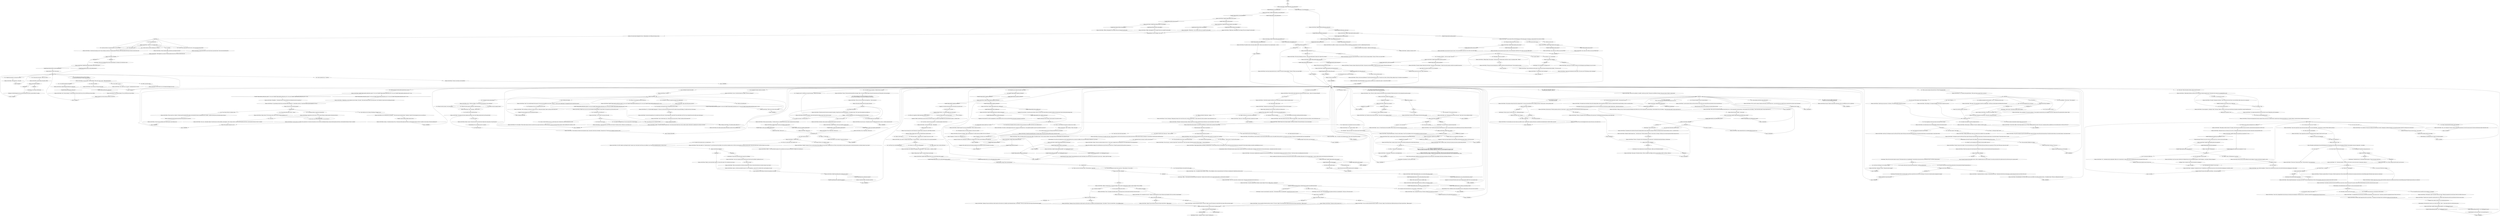 # VILLAGE / NETPICKER
# You see a middle-aged woman with a tea-length skirt, rubber boots and a rain jacket. Brown, curly hair, a sword on her side. She doesn't notice you.
# ==================================================
digraph G {
	  0 [label="START"];
	  1 [label="input"];
	  2 [label="Jump to: [islandisthub]"];
	  3 [label="Conceptualization: Life-world? Someone's been reading up on last century Gottwaldian philosophers. Play it cool now."];
	  4 [label="Reaction Speed: You didn't *only* get shot."];
	  5 [label="You: \"I've looked at the documents and no, you shouldn't have.\""];
	  6 [label="Lilienne, the Net Picker: \"They're cute and small now, but they're growing up fast. Too fast, I had my first drink when I was eleven, because I was so bored...\""];
	  7 [label="Lilienne, the Net Picker: \"Yeah, *I'm* not really looking for that anymore. Not much into the middle-class ones either.\" She sighs. \"I could use some *landed gentry*, but apparently they don't make those anymore.\""];
	  8 [label="Lilienne, the Net Picker: \"Anyway...\" She clears her throat. Twice. \"I'd look near the fish market north of here, on the boardwalk. Drunks are *drawn* to markets, for some reason. Was there something else?\""];
	  9 [label="Half Light: And *sometimes* it isn't."];
	  10 [label="Lilienne, the Net Picker: \"Yeah...\" She smiles, slowly shaking her head. \"That's what I tell myself every morning.\""];
	  11 [label="Lilienne, the Net Picker: IsKimHere()"];
	  12 [label="IsKimHere()", shape=diamond];
	  13 [label="!(IsKimHere())", shape=diamond];
	  14 [label="Jump to: [MAINHUB]"];
	  15 [label="You: \"Drunk-date.\" (Tap on your throat.) \"All we need is booze. The rest will follow.\""];
	  16 [label="Suggestion: You were good. Why did you have to get so creepy all of the sudden? Now it's just questions again."];
	  17 [label="Kim Kitsuragi: \"I guess I can come along for a quick stroll...\" The lieutenant looks at you apologetically. \"I mean if the ma'am insists, of course.\""];
	  18 [label="Lilienne, the Net Picker: \"I do, yes. A stroll on the beach sounds nice, doesn't it?\" She nods. \"Alright. I'll see the kids haven't killed each other and we'll meet at Land's End in... fifteen minutes?\""];
	  19 [label="Lilienne, the Net Picker: \"I do, yes. A stroll on the beach sounds nice, doesn't it?\" She nods. \"Alright. I'll see the kids haven't killed each other and we'll meet at Land's End in... fifteen minutes?\""];
	  20 [label="MAINHUB"];
	  21 [label="Kim Kitsuragi: \"You've graduated to *Lawbringer* now?\""];
	  22 [label="You: \"I need to know about those human bodies.\""];
	  23 [label="Lilienne, the Net Picker: \"Well, the RCM has to wait for another one, cause some army folks came by, took it in the middle of the bay and blew it up.\" She spits over the railing. \"The blast was surprisingly timid for such a huge spiky thing.\""];
	  24 [label="You: \"Walking on the beach. Sounds quite... romantic.\""];
	  25 [label="Lilienne, the Net Picker: \"Oh, very.\" She laughs. \"Finding pieces of glass, bits of wood. Every once in a while we get dead bodies -- human, animal, fish, other sea creatures. A mine washed ashore, once...\""];
	  26 [label="You: \"Just, somewhere...\" (Close your eyes.) \"Away from all this sadness.\""];
	  27 [label="Suggestion: She's making a joke. Her voice softens."];
	  28 [label="Lilienne, the Net Picker: Variable[\"village.netpicker_shivers_trigger\"]"];
	  29 [label="Variable[\"village.netpicker_shivers_trigger\"]", shape=diamond];
	  30 [label="!(Variable[\"village.netpicker_shivers_trigger\"])", shape=diamond];
	  31 [label="Hand/Eye Coordination: Factory balanced... bakelite and stainless steel."];
	  32 [label="Lilienne, the Net Picker: Variable[\"auto.is_snowing\"]"];
	  33 [label="Variable[\"auto.is_snowing\"]", shape=diamond];
	  34 [label="!(Variable[\"auto.is_snowing\"])", shape=diamond];
	  35 [label="Lilienne, the Net Picker: IsKimHere()"];
	  36 [label="IsKimHere()", shape=diamond];
	  37 [label="!(IsKimHere())", shape=diamond];
	  38 [label="posttribunal"];
	  39 [label="islandisthub"];
	  40 [label="You: \"Thank you, I'll use your skiff to get there then.\"\n\"Thank you, we'll use your skiff to get there then.\""];
	  41 [label="Jump to: [braggard]"];
	  42 [label="Jump to: [islandisthub]"];
	  43 [label="You: \"I don't think they have funerals for motor carriages.\""];
	  44 [label="Lilienne, the Net Picker: \"Were you?\" Her eyes dart back and forth on the paper. \"Hmm... this says by signing I agree to living with construction noise. What exactly is the Union building?\""];
	  45 [label="You: \"On second thought, don't sign the papers.\""];
	  46 [label="Lilienne, the Net Picker: \"Sure, sure... that makes it alright.\" She rolls her eyes, but then suddenly a smile appears. \"Still, I do hope you find it. Look near the fish market north of here, on the boardwalk. Drunks are *drawn* to markets.\""];
	  47 [label="Kim Kitsuragi: \"Can we maybe ask your twins about that place -- before we go? Would that be all right?\""];
	  48 [label="Encyclopedia: This must be one of the many fortifications that was used in the dying days of the Revolution. Against Coalition forces -- before they took this city."];
	  49 [label="Lilienne, the Net Picker: \"Yes. Well. I looked at it and thought I should -- because it says *youth centre* and I have my own children. I am, of course, just a stupid poor person, so what do I know?\""];
	  50 [label="Lilienne, the Net Picker: \"Probably.\" She smiles. \"But it is a youth centre and I have children. Got to give them *something* else to do. They're cute and small now, but they're growing up fast. I had my first drink when I was eleven, because I was so bored...\""];
	  51 [label="looking for folks HUB"];
	  52 [label="You: \"I'm looking for missing cryptozoologists.\""];
	  53 [label="You: \"People who look for imaginary animals.\""];
	  54 [label="Lilienne, the Net Picker: \"Well, how can I assist you then, officer?\""];
	  55 [label="Jump to: [MAINHUB]"];
	  56 [label="You: \"I guess so. Doesn't feel like a lot to me. I could be doing *more*. Maybe there's someone missing from your life?\""];
	  57 [label="Lilienne, the Net Picker: \"Unbelievable, you *are* looking for more lost things.\" She smiles. \"Doom Spiral losing his jacket on the other hand is *very* believable. I mean he has lost everything else already.\""];
	  58 [label="Lilienne, the Net Picker: Variable[\"village.netpicker_phyint_intro_expression\"]"];
	  59 [label="Variable[\"village.netpicker_phyint_intro_expression\"]", shape=diamond];
	  60 [label="!(Variable[\"village.netpicker_phyint_intro_expression\"])", shape=diamond];
	  61 [label="You: \"Yeah, death is nothing. I shit on death.\""];
	  62 [label="Volition: She would like to complain. She would like that very much. But she can't and she won't. 'Though' has gotten her this far and she's not giving it up."];
	  63 [label="Empathy: She didn't appreciate your cold rationality."];
	  64 [label="Suggestion: What if I told you... it is actually possible to go on a date sober?"];
	  65 [label="Lilienne, the Net Picker: IsKimHere()"];
	  66 [label="IsKimHere()", shape=diamond];
	  67 [label="!(IsKimHere())", shape=diamond];
	  68 [label="Lilienne, the Net Picker: \"Alright, I will walk with you.\" She raises her finger. \"But you need to understand that *nothing* is going to happen. We're just walking.\""];
	  69 [label="You: \"Just a good old fashion walk. I like it.\""];
	  70 [label="You: \"Lilienne, walk with me.\""];
	  71 [label="You: \"Nice sword.\" (Point at the sabre on her hip.) \"Does it come with a story?\""];
	  72 [label="Lilienne, the Net Picker: There's a moment's silence. She looks at the slush-like rain-thing melt on the yellow belly of the boat."];
	  73 [label="You: \"I got shot in the foot. It was pretty bad-ass. You would've liked it.\""];
	  74 [label="You: \"What's on that island?\"\n\"What's on that island? I saw some kind of ruins through the binoculars...\""];
	  75 [label="You: \"I also got shot in the chest.\" (Point to your chest.)"];
	  76 [label="Endurance: You feel the ligament move on your left shoulder. And a small, warm drip of blood. It's nothing."];
	  77 [label="Lilienne, the Net Picker: \"Aye.\" She nods solemnly. \"Not a lot of RCM men who aren't killers.\""];
	  78 [label="You: \"Which kids?\""];
	  79 [label="workingthings"];
	  80 [label="You: \"If you haven't been there yourself, who has?\""];
	  81 [label="You: \"I've done worse.\"\n\"You think *that's* bad? Wait till you hear about *civil asset forfeiture*!\" "];
	  82 [label="You: Keep it to yourself."];
	  83 [label="Logic: Indeed. You're always confused as to your whereabouts."];
	  84 [label="Suggestion: This is what is called a *conversation*. You don't have to be guarded right now."];
	  85 [label="Endurance: Walks are fucking *great* cardio. Very stable fat-burner. Aerobic exercise."];
	  86 [label="Lilienne, the Net Picker: Variable[\"plaza.tribunal_shoulder_wound_avoided_reaction\"]"];
	  87 [label="Variable[\"plaza.tribunal_shoulder_wound_avoided_reaction\"]", shape=diamond];
	  88 [label="!(Variable[\"plaza.tribunal_shoulder_wound_avoided_reaction\"])", shape=diamond];
	  89 [label="You: \"I'm looking for a suspect who might have stayed in this neighbourhood.\""];
	  90 [label="You: \"Where did they go?\""];
	  91 [label="Drama: She's genuinely rooting for you, sire!"];
	  92 [label="Empathy: A gush of sadness suddenly washes over her."];
	  93 [label="You: \"Khm... I wanna ask you something else.\""];
	  94 [label="You: \"I got drunk and apparently drove it in the sea.\""];
	  95 [label="Untitled hub"];
	  96 [label="You: \"It's a pity we don't get to do more frivolous side-activities. I would have really liked that.\""];
	  97 [label="Empathy: He liked the Coupris funeral idea."];
	  98 [label="Rhetoric: You just wanna go for a walk. What kind of a *monster* doesn't wanna go for a walk? Walks are innocent."];
	  99 [label="Suggestion: Having the lieutenant along is a fail-safe measure against any possible funny-business."];
	  100 [label="Rhetoric: Why does she care about the waves so much?"];
	  101 [label="Lilienne, the Net Picker: \"The name is Lilienne. People call me Net Picker.\" She gestures toward the fishnets. \"I think I have time for questions. What are the other ones?\""];
	  102 [label="You: \"Oh...\" Say no more. Wait for her to continue."];
	  103 [label="You: \"Is that enough to make a living?\""];
	  104 [label="Kim Kitsuragi: \"No, ma'am. We have no quarrel with sunny days.\""];
	  105 [label="Lilienne, the Net Picker: \"Look at you, you can barely walk!\""];
	  106 [label="Lilienne, the Net Picker: \"Everyone does that, in a way. You don't have to get shot for that.\" She waves her hand dismissively."];
	  107 [label="Jump to: [braggard]"];
	  108 [label="You: \"I was a killer long before this happened.\""];
	  109 [label="Lilienne, the Net Picker: Variable[\"XP.coin_operated_bay\"]"];
	  110 [label="Variable[\"XP.coin_operated_bay\"]", shape=diamond];
	  111 [label="!(Variable[\"XP.coin_operated_bay\"])", shape=diamond];
	  112 [label="Lilienne, the Net Picker: \"Hundreds. Maybe thousands even...\" She looks around. \"The kids sometimes go there too, I know they do. On barges. I tell them not to but they bring back old bullet casings and such.\""];
	  113 [label="You: \"I don't get attached. Definitely not to things.\""];
	  114 [label="Lilienne, the Net Picker: \"Here you go.\""];
	  115 [label="Lilienne, the Net Picker: Variable[\"village.ww_told_to_get_netpickers_signature_first\"]"];
	  116 [label="Variable[\"village.ww_told_to_get_netpickers_signature_first\"]", shape=diamond];
	  117 [label="!(Variable[\"village.ww_told_to_get_netpickers_signature_first\"])", shape=diamond];
	  118 [label="Lilienne, the Net Picker: She pulls out the papers. \"Evrart and his plan for the village. I guess it does sound nice enough...\""];
	  119 [label="Lilienne, the Net Picker: \"If one of 'em lost something, that's as good a place to start looking as any.\""];
	  120 [label="Jump to: [MAINHUB]"];
	  121 [label="Rhetoric: She knew you were one when you took her to Land's End."];
	  122 [label="Physical Instrument: Mines! Mines! You need mines."];
	  123 [label="Untitled hub"];
	  124 [label="You: \"Wait. Why did you sign it?\""];
	  125 [label="Lilienne, the Net Picker: \"Anyhow.... you also need Isobel's signature. If it's a bad idea, she won't sign. You'll find she's a tougher nut to crack than me.\""];
	  126 [label="Jump to: [MAINHUB]"];
	  127 [label="Lilienne, the Net Picker: \"Oh? Who?\""];
	  128 [label="Lilienne, the Net Picker: \"Aye, we all feel that way sometimes...\" She turns her gaze towards the beach. \"Sometimes I wonder if I'm the protagonist even in my own life story.\""];
	  129 [label="Lilienne, the Net Picker: \"He didn't respect the sea. Went out there drunk like a skunk and sure enough one day the boat was found floating empty. The bloated corpse turned up two weeks later.\""];
	  130 [label="Kim Kitsuragi: \"That's all we have time for right now anyway.\" The lieutenant looks at you sympathetically. \"Come back here in June and see how you feel about it then. It's not like it's going anywhere.\""];
	  131 [label="You: \"Since the dawn of mankind, Al-Gul has watched over the re-procreation of our species. Lay with me. Let's celebrate the Gul.\""];
	  132 [label="Lilienne, the Net Picker: \"Okay.\" She blinks. \"Where is this going?\""];
	  133 [label="Lilienne, the Net Picker: IsEvening()"];
	  134 [label="IsEvening()", shape=diamond];
	  135 [label="!(IsEvening())", shape=diamond];
	  136 [label="Lilienne, the Net Picker: \"Charming. My man was like that too. Had to knock two of his teeth out to establish a good relationship dynamic.\" She chuckles. \"I'll see you at Land's End in... let's say fifteen minutes.\""];
	  137 [label="Lilienne, the Net Picker: \"Gone.\""];
	  138 [label="Lilienne, the Net Picker: \"A fishing village. On the seashore.\" She looks around. \"This place doesn't really have a name. It's sometimes called... *Illisible*.\""];
	  139 [label="You: \"Drugs? I need info on this. Major narc.\" (Point to yourself.)"];
	  140 [label="Lilienne, the Net Picker: \"Oh...\" she looks at the pointed direction. \"That's good to know, I guess. Why is it in the sea?\""];
	  141 [label="Shivers: It's home."];
	  142 [label="You: \"Sunny days?\" (Put your hand in the rain.)"];
	  143 [label="Lilienne, the Net Picker: \"Good. 'Twould have been bad news had it turned out it wasn't a sunny day. Bad news for the skiff. Bad news for the nets. Bad news for the kids.\""];
	  144 [label="Conceptualization: You're not *limping*. You're *you*."];
	  145 [label="Lilienne, the Net Picker: \"Is this from the shooting in town?\" She's not letting it go that easy. \"We heard gunshots. Not that we don't hear gunshots all the time, but they were closer than usual.\""];
	  146 [label="Kim Kitsuragi: \"Of course, ma'am. It's only for a day or two -- official police business.\""];
	  147 [label="You: \"I'm not a killer, I'm a cop.\""];
	  148 [label="You: Nod along attentively."];
	  149 [label="You: \"You said you haven't been there *yourself* -- who has then? If not you?\""];
	  150 [label="Lilienne, the Net Picker: \"Oh yeah,\" she says with a chuckle. \"You won't even be able to get it out of the water before early June and where are you gonna bury it? Who to invite? What music to play at the wake?\""];
	  151 [label="Lilienne, the Net Picker: \"Men with authority have their quirks. Comes with never being second-guessed about anything...\" She waves you off."];
	  152 [label="Lilienne, the Net Picker: There's a moment's silence. She looks at the rain streaming down the yellow belly of the boat."];
	  153 [label="Lilienne, the Net Picker: \"I'm sure you have,\" she replies with a peculiar look. \"I don't have to hear about it, but I do wish you luck finding the thing. Look near the fish market north of here, on the boardwalk. Drunks are *drawn* to markets.\""];
	  154 [label="Lilienne, the Net Picker: \"Okay, when did this person stay here?\""];
	  155 [label="You: \"Idiot Doom Spiral over there needs his jacket. Have you seen it?\""];
	  156 [label="Jump to: [MAINHUB]"];
	  157 [label="Jump to: [MAINHUB]"];
	  158 [label="Lilienne, the Net Picker: She looks at you and shrugs. \"This calls for a funeral if you ask me.\""];
	  159 [label="Lilienne, the Net Picker: \"Hm, an installation?\" She raises her eyebrows. \"Us poor people are stupid and don't get 'installations'. All I see is a heap of trash. This actually calls for a funeral, I think.\""];
	  160 [label="Lilienne, the Net Picker: Variable[\"village.netpicker_date_wc_fail_for_second_time\"]"];
	  161 [label="Variable[\"village.netpicker_date_wc_fail_for_second_time\"]", shape=diamond];
	  162 [label="!(Variable[\"village.netpicker_date_wc_fail_for_second_time\"])", shape=diamond];
	  163 [label="Lilienne, the Net Picker: \"Eh...\" she looks confused. \"What?\""];
	  164 [label="You: \"To the island of Ecstasy in the carnal Sea of Lust, baby.\""];
	  165 [label="Inland Empire: Was that... acceptance? It feels so *normal*. Nourishing even."];
	  166 [label="Lilienne, the Net Picker: Variable[\"village.netpicker_fisherwoman_first\"]"];
	  167 [label="Variable[\"village.netpicker_fisherwoman_first\"]", shape=diamond];
	  168 [label="!(Variable[\"village.netpicker_fisherwoman_first\"])", shape=diamond];
	  169 [label="You: \"As always, I am... the Lawbringer.\""];
	  170 [label="You: \"This place looks bad. Why don't you leave?\""];
	  171 [label="You: \"So where are all the men now?\" (Proceed.)"];
	  172 [label="Lilienne, the Net Picker: \"Some went to patch their wounds, their lesson learned, others were more thick-headed...\" She looks down. \"And one of them I ended up marrying.\""];
	  173 [label="Jump to: [swordhub]"];
	  174 [label="Authority: She refuses?! But your word is the *law*. *You* are LAW!"];
	  175 [label="Lilienne, the Net Picker: \"Bottles. Drugs, also. Lost cargo in general.\" She looks at the beach. \"But most of the time, it's just wood and glass.\""];
	  176 [label="You: \"Okay. Enough about this place.\""];
	  177 [label="Lilienne, the Net Picker: \"What happened to you anyway? We heard gunshots from the town. They were closer than usual.\""];
	  178 [label="Lilienne, the Net Picker: Variable[\"village.netpicker_said_you_harry\"]"];
	  179 [label="Variable[\"village.netpicker_said_you_harry\"]", shape=diamond];
	  180 [label="!(Variable[\"village.netpicker_said_you_harry\"])", shape=diamond];
	  181 [label="You: \"What is it with you and those waves?\""];
	  182 [label="Lilienne, the Net Picker: There's a moment's silence. She looks at the slushy snow-melt on the yellow belly of the boat."];
	  183 [label="You: \"True. Most people I've met are scared.\""];
	  184 [label="Rhetoric: She sounds incredulous about the niceness of the idea."];
	  185 [label="Lilienne, the Net Picker: \"I shouldn't have?\""];
	  186 [label="You: \"Wait, 'the like'?\""];
	  187 [label="Jump to: [looking for folks HUB]"];
	  188 [label="You: \"I'm looking for someone else actually.\""];
	  189 [label="You: \"Time really is the best cure for sorrow, isn't it?\""];
	  190 [label="Lilienne, the Net Picker: \"Go right ahead.\" She looks at you, head slightly tilted."];
	  191 [label="Lilienne, the Net Picker: \"I understand, believe me, I really do.\" She brushes back her hair. \"I think about all the frivolous side-activities I *could* be doing every time I go out there with my nets.\""];
	  192 [label="Lilienne, the Net Picker: Variable[\"village.netpicker_date_wc_failed_once\"]"];
	  193 [label="Variable[\"village.netpicker_date_wc_failed_once\"]", shape=diamond];
	  194 [label="!(Variable[\"village.netpicker_date_wc_failed_once\"])", shape=diamond];
	  195 [label="Lilienne, the Net Picker: \"Alcohol? Connect? I'm not sure I'm following you.\" There's confusion in her eyes."];
	  196 [label="Untitled hub"];
	  197 [label="Lilienne, the Net Picker: \"Fine,\" she replies with a shrug. \"The date is dropped. Now what else can we discuss?\""];
	  198 [label="Lilienne, the Net Picker: \"Aye, the sea's gonna calm down soon. I can feel it. The wind is turning southeast.\" She nods. \"What's on your mind, officer?\""];
	  199 [label="You: \"Why don't more women arm themselves if it's so effective?\""];
	  200 [label="Lilienne, the Net Picker: \"To the waves.\" Her eyes stop in yours. \"The sea took him. It was a long time ago.\""];
	  201 [label="You: \"Wait, why? If they're thick-headed...\""];
	  202 [label="You: \"He died? Was he... murdered?\""];
	  203 [label="You: \"I understand what you're saying. It could be worse elsewhere.\""];
	  204 [label="You: Why would anyone like it here?"];
	  205 [label="Lilienne, the Net Picker: \"Aye.\" She looks at the rain circles on the water. \"*Sunny* days. You got a problem with that?\""];
	  206 [label="You: \"No, ma'am. No problem.\""];
	  207 [label="You: \"Some people hurt me.\""];
	  208 [label="Lilienne, the Net Picker: IsKimHere()"];
	  209 [label="IsKimHere()", shape=diamond];
	  210 [label="!(IsKimHere())", shape=diamond];
	  211 [label="Lilienne, the Net Picker: Variable[\"plaza.tribunal_shoulder_wound_suffered\"]"];
	  212 [label="Variable[\"plaza.tribunal_shoulder_wound_suffered\"]", shape=diamond];
	  213 [label="!(Variable[\"plaza.tribunal_shoulder_wound_suffered\"])", shape=diamond];
	  214 [label="Lilienne, the Net Picker: \"If you promise to bring it back. And no scraping the hull -- I just got it nice and yellow. And *no* drinking on the boat.\" Her eyes narrow. \"And no joyriding, either.\""];
	  215 [label="Jump to: [islandisthub]"];
	  216 [label="Lilienne, the Net Picker: IsKimHere()"];
	  217 [label="IsKimHere()", shape=diamond];
	  218 [label="!(IsKimHere())", shape=diamond];
	  219 [label="Lilienne, the Net Picker: Variable[\"village.netpicker_altgreet_postdate\"]"];
	  220 [label="Variable[\"village.netpicker_altgreet_postdate\"]", shape=diamond];
	  221 [label="!(Variable[\"village.netpicker_altgreet_postdate\"])", shape=diamond];
	  222 [label="You: \"I changed my mind. I would like you to sign the documents.\" (Hand her the envelope.)"];
	  223 [label="Lilienne, the Net Picker: \"Not the best use of your time, is it, Mr. Lawman? Harassin' homeless people on the beach and the like...\""];
	  224 [label="Half Light: *She's* not afraid, however. Does that make her not dangerous?"];
	  225 [label="Interfacing: Aye-aye, captain."];
	  226 [label="Jump to: [MAINHUB]"];
	  227 [label="Lilienne, the Net Picker: \"That's what I asked *you*.\" She tilts her head. \"It's a youth centre and I have children. Got to give them *something* else to do. They're cute and small now, but they're growing up fast. I had my first drink when I was eleven, because I was so bored...\""];
	  228 [label="Jump to: [MAINHUB]"];
	  229 [label="You: \"Really?\""];
	  230 [label="You: \"The husband isn't for me. I'm looking for him for his wife.\""];
	  231 [label="terrier hub"];
	  232 [label="You: \"It's healthy to let go and move on. Gotta keep the wheels spinning.\""];
	  233 [label="Lilienne, the Net Picker: \"Quite the sign. An eye-sore too.\" She frowns. \"The situation calls for a funeral if you ask me.\""];
	  234 [label="You: \"I wanna be close to you and there's but one way to intimacy...\""];
	  235 [label="You: I'm listening."];
	  236 [label="Suggestion: *Before* recorded history, men and women were able to do simple, very primitive things together sober. Acknowledge the situation -- and keep it basic."];
	  237 [label="Lilienne, the Net Picker: \"Oh no, *you* come with us. Seriously, I insist.\" She smiles at the lieutenant and turns back to you..."];
	  238 [label="Lilienne, the Net Picker: She's thinking, eyes mapping your rugged features. \"Where would this... walk take us, officer?\""];
	  239 [label="Lilienne, the Net Picker: \"Anything I can help you with?\""];
	  240 [label="Lilienne, the Net Picker: \"Don't have any,\" she replies with a shrug. \"Those get cleaned out so fast even the local bums can only stand by and watch with watery mouths. Always by strangers too. Union folk don't stand this kind of stuff around here.\""];
	  241 [label="You: \"Behold!\" (Point to *The Expression* on your face.)"];
	  242 [label="Lilienne, the Net Picker: Her eyes meet yours and suddenly she starts laughing. It's hoarse. As if she hasn't laughed in a while."];
	  243 [label="You: \"Gone? Coward! I would never leave anyone.\""];
	  244 [label="Lilienne, the Net Picker: \"Aye.\" She looks at the snow melt in the water. \"*Sunny* days. You got a problem with that?\""];
	  245 [label="Authority: She sounds almost disappointed with you. *Reprimanding* you for falling and hurting your knee."];
	  246 [label="Lilienne, the Net Picker: \"Aye, I bet they are. The good ones at least.\""];
	  247 [label="Jump to: [braggard]"];
	  248 [label="Lilienne, the Net Picker: \"Aye,\" she nods."];
	  249 [label="Lilienne, the Net Picker: \"Mhm, used to be some kind of fortification there before the war -- for the communards. An anti-aircraft gun, I think. Bombed to bits in the landing... I haven't been there myself -- always steered clear of it.\""];
	  250 [label="You: \"I have some loose ends to tie up.\""];
	  251 [label="Lilienne, the Net Picker: She thinks in silence, glances at the sea and finally speaks: \"Aye, why not?\""];
	  252 [label="Lilienne, the Net Picker: \"Fine.\" The pen clicks. \"Here you go.\""];
	  253 [label="Lilienne, the Net Picker: \"Always seemed like there was something off about that islet to me...\""];
	  254 [label="Horrific Necktie: Do it! Hit on the widow! It's the *right* thing to do."];
	  255 [label="Lilienne, the Net Picker: \"Besides, you also need Isobel's signature,\" she says with a smile. \"If it's a bad idea, she won't sign.\""];
	  256 [label="Lilienne, the Net Picker: \"I don't really know. Further down the peninsula I guess. I mean that's where they were heading.\" She points north. \"Who else are you looking for, beside Snow Men?\""];
	  257 [label="Lilienne, the Net Picker: Variable[\"village.netpicker_asked_about_cryptos\"] == true  and  Variable[\"village.netpicker_asked_about_wch\"] == true  and  Variable[\"village.netpicker_asked_about_ruby\"] == true"];
	  258 [label="Variable[\"village.netpicker_asked_about_cryptos\"] == true  and  Variable[\"village.netpicker_asked_about_wch\"] == true  and  Variable[\"village.netpicker_asked_about_ruby\"] == true", shape=diamond];
	  259 [label="!(Variable[\"village.netpicker_asked_about_cryptos\"] == true  and  Variable[\"village.netpicker_asked_about_wch\"] == true  and  Variable[\"village.netpicker_asked_about_ruby\"] == true)", shape=diamond];
	  260 [label="Lilienne, the Net Picker: Variable[\"whirling.mirror_expression_saw_expression\"] == true"];
	  261 [label="Variable[\"whirling.mirror_expression_saw_expression\"] == true", shape=diamond];
	  262 [label="!(Variable[\"whirling.mirror_expression_saw_expression\"] == true)", shape=diamond];
	  263 [label="Lilienne, the Net Picker: \"Us working folk don't have the luxury to be bed-sick with melancholy.\" She crosses her arms. \"I buried him, mourned for an appropriate amount of time, and went on.\""];
	  264 [label="Lilienne, the Net Picker: \"I buried my man, mourned for a month and that was it. Life didn't really change that much for me and the kids. Not for the worse at least.\""];
	  265 [label="Interfacing: Spikey? Must have been a naval contact mine."];
	  266 [label="Jump to: [MAINHUB]"];
	  267 [label="Kim Kitsuragi: \"I think I might,\" the lieutenant mumbles under his breath."];
	  268 [label="Lilienne, the Net Picker: \"Police business. I understand.\" She nods. \"Anything I can help you with?\""];
	  269 [label="Suggestion: Get the drink ON. It would be unimaginable for a human female to have sex with a man without Al-Gul as the master of ceremonies to guide them."];
	  270 [label="Jump to: [MAINHUB]"];
	  271 [label="You: \"Get hammered with me. On a date. Drunk-date. It will be nice, I promise.\""];
	  272 [label="You: What you're suggesting is highly experimental. Possibly dangerous."];
	  273 [label="Lilienne, the Net Picker: \"Just a walk?!\" She feigns extreme surprise. \"I don't know, officer -- I would not have taken you for an innocent perambulator.\""];
	  274 [label="Rhetoric: That's exactly what I meant. Incredibly creepy."];
	  275 [label="Jump to: [MAINHUB]"];
	  276 [label="Lilienne, the Net Picker: Variable[\"village.netpicker_date_succ_elchem_no_such_thing_as_creepy\"]"];
	  277 [label="Variable[\"village.netpicker_date_succ_elchem_no_such_thing_as_creepy\"]", shape=diamond];
	  278 [label="!(Variable[\"village.netpicker_date_succ_elchem_no_such_thing_as_creepy\"])", shape=diamond];
	  279 [label="Lilienne, the Net Picker: \"Sure is. *The Sun* I call her. Coated with a fresh layer of tar just yesterday. It'll take some time for it to dry, assuming the sunny days continue.\""];
	  280 [label="Jump to: [MAINHUB]"];
	  281 [label="Lilienne, the Net Picker: \"Sure.\" Her face straightens. \"It looks as if you could face-down any horror in the world with that same unchanging grin. It's like a shield.\""];
	  282 [label="You: \"What do you do around here?\""];
	  283 [label="You: \"I've questions. The first is -- what's your name?\" (Move on.)"];
	  284 [label="Lilienne, the Net Picker: IsKimHere()"];
	  285 [label="IsKimHere()", shape=diamond];
	  286 [label="!(IsKimHere())", shape=diamond];
	  287 [label="greetohub"];
	  288 [label="Lilienne, the Net Picker: \"Uh...\" She raises an eyebrow. \"Good for you. He, however, was lost to the waves. It's been quite a while now.\""];
	  289 [label="Lilienne, the Net Picker: IsKimHere()"];
	  290 [label="IsKimHere()", shape=diamond];
	  291 [label="!(IsKimHere())", shape=diamond];
	  292 [label="Lilienne, the Net Picker: \"I don't mean to complain about my pauper life. We are warm and fed here and...\" She smiles faintly and plucks some seaweed out of the net. \"I don't know, there's just something about this shit hole.\""];
	  293 [label="You: Say nothing."];
	  294 [label="Lilienne, the Net Picker: \"Doesn't look like nothing. Looks like you got banged up real good.\""];
	  295 [label="Lilienne, the Net Picker: \"Aye, I guess you are.\" She nods. \"I understand that's how it goes.\""];
	  296 [label="Lilienne, the Net Picker: \"See, that makes me not want to lend you my skiff. On a boat, *rocking* leads to capsizing. That there is an absolutely one-hundred percent *rock-free* skiff, you got that?\""];
	  297 [label="Lilienne, the Net Picker: The crow's feet disappear from the corners of her eyes, as she smiles at you."];
	  298 [label="You: \"Is there anything I should know about getting there?\""];
	  299 [label="Jump to: [islandisthub]"];
	  300 [label="You: \"What an... odd thought. Maybe I should.\""];
	  301 [label="Lilienne, the Net Picker: She shrugs. \"If you say so.\""];
	  302 [label="Jump to: [MAINHUB]"];
	  303 [label="Lilienne, the Net Picker: \"The name is Lilienne. People call me Net Picker.\" She gestures toward the fishnets. \"I think I have time for questions. And that was actually the second one.\""];
	  304 [label="Lilienne, the Net Picker: Variable[\"village.netpicker_asked_one_question\"]"];
	  305 [label="Variable[\"village.netpicker_asked_one_question\"]", shape=diamond];
	  306 [label="!(Variable[\"village.netpicker_asked_one_question\"])", shape=diamond];
	  307 [label="Lilienne, the Net Picker: \"What is it with waves and fishermen?\" She tilts her head and looks at the sea. \"We need to be out there, with them. Fishing, making a living. So I ask them to accommodate me.\""];
	  308 [label="You: \"This place is kinda growing on me, you know.\""];
	  309 [label="Lilienne, the Net Picker: \"Aye, but don't let it grow too much... this is not the place to settle down. Now, what's on your mind, Officer Harry?\""];
	  310 [label="Lilienne, the Net Picker: \"What a *nice* idea. Wouldn't have thought that...\" Her voice trails off."];
	  311 [label="Lilienne, the Net Picker: \"Be my guest.\" She looks at the boys. \"They've a strange way of talking. See if you can get anything *useful* out of them. I seldom do...\""];
	  312 [label="Lilienne, the Net Picker: \"You're welcome,\" she says with a little nod."];
	  313 [label="Lilienne, the Net Picker: IsKimHere()"];
	  314 [label="IsKimHere()", shape=diamond];
	  315 [label="!(IsKimHere())", shape=diamond];
	  316 [label="You: \"What do you mean?\""];
	  317 [label="You: \"I'm looking for someone, maybe you can help?\""];
	  318 [label="Lilienne, the Net Picker: \"Sorry I couldn't help you out.\" A faint smile runs across her face. \"Maybe I can help you find someone else?\""];
	  319 [label="You: \"I'm an agent of unstoppable forces. No one can escape what's coming for them.\""];
	  320 [label="Lilienne, the Net Picker: \"Oh,\" she chuckles. \"There's plenty missing, but that's too much for even an eager terrier like you to handle. Although you seem very thorough. Tell me instead, is there something else I can help you with?\""];
	  321 [label="Jump to: [MAINHUB]"];
	  322 [label="You: \"Do you like it?\""];
	  323 [label="Suggestion: Yeah, maybe steer clear of the things reminding her of the 'floater' she used to be married to. Just saying."];
	  324 [label="Lilienne, the Net Picker: \"Wasn't feeling it,\" she repeats thoughtfully. \"That calls for a funeral if you ask me.\""];
	  325 [label="Jump to: [Lilienne, the Net Picker: \"She looks at you and shrugs. \"This...\"]"];
	  326 [label="Lilienne, the Net Picker: \"You never know, officer. *Some* things might have a soul.\" There's something playful in her smile. \"But I get it. A rational guy like you probably has a lot on his plate anyway. So what can I do for you?\""];
	  327 [label="Logic: It's going to be quite a few years before 'nature' is able to completely take care of a motor carriage. You can always come back in few months and see if you still want to give it a proper send-off."];
	  328 [label="Lilienne, the Net Picker: \"But daydreaming is a rich man's game. At sea you can't afford to be careless and dream. Anyway...\" She shakes her head. \"What are we talking about here again?\""];
	  329 [label="Suggestion: You think she really needs more of that after her man died at sea?"];
	  330 [label="Suggestion: Alcohol-man? That's *exactly* what she needs! Now make her see that."];
	  331 [label="You: \"I'm a drunk -- don't know if you've noticed -- so I usually ask people to drink with me.\""];
	  332 [label="You: But *what* do I do then?!"];
	  333 [label="Lilienne, the Net Picker: HasVolitionDamage()"];
	  334 [label="HasVolitionDamage()", shape=diamond];
	  335 [label="!(HasVolitionDamage())", shape=diamond];
	  336 [label="Lilienne, the Net Picker: \"Alright. I'll go put the kids to bed and we'll meet at Land's End in... fifteen minutes.\""];
	  337 [label="Lilienne, the Net Picker: \"Charming. My man was like that too. Had to knock two of his teeth out to establish a good relationship dynamic.\" She chuckles. \"I'll see you at Land's End in the evening. Be there after dark, alright?\""];
	  338 [label="Lilienne, the Net Picker: \"Aye, officer.\" A woman in a rain coat stands on the quay, considering an overturned boat. A sword in a scabbard hangs from her hip."];
	  339 [label="Lilienne, the Net Picker: \"What makes you think we haven't?\" She smiles. \"Heh. The truth is that almost everyone in this life is scared and tired and stupid and too *dull* for that.\""];
	  340 [label="Jump to: [swordhub]"];
	  341 [label="You: \"What else?\""];
	  342 [label="You: Shake off the stupor."];
	  343 [label="You: \"I have a question for you.\" (Conclude.)"];
	  344 [label="Lilienne, the Net Picker: \"Officer, what happened? You're wounded. Why are you wounded? You look terrible.\""];
	  345 [label="Lilienne, the Net Picker: \"Of course. Can I help you with something?\""];
	  346 [label="Lilienne, the Net Picker: She nods. \"Please be conservative with the fuel, will you? I just filled her up, but it's a small tank.\""];
	  347 [label="Lilienne, the Net Picker: \"And why so? Our things are a part of our life-world. They're made with human sweat and they share human history. We should care about them as we care about humans, to some extent at least.\""];
	  348 [label="Lilienne, the Net Picker: \"The sign on the street leading here is *illegible*. Has been since they built this place.\" The wind rattles her earrings."];
	  349 [label="Lilienne, the Net Picker: \"The waves are beginning to die down... look at those little bastards. Simmer down. Simmer down, bastards.\""];
	  350 [label="You: \"I was asked to get your signature.\" (Hand her Evrart's envelope.)"];
	  351 [label="You: \"Evrart's planning to turn some of the village into a youth centre.\"\n\"Like I said, Evrart's planning to turn some of the village into a youth centre.\""];
	  352 [label="Rhetoric: A phenomenon that the spectral hand theory of the market fails to account for."];
	  353 [label="Lilienne, the Net Picker: \"Life didn't really change that much for me and the kids...\" She glances at the village where two little kids are playing with what look like rocks."];
	  354 [label="Jump to: [swordhub]"];
	  355 [label="Rhetoric: Coach means *The Expression*."];
	  356 [label="Suggestion: Not bad."];
	  357 [label="Lilienne, the Net Picker: \"I don't. But us working folk don't have the luxury to be bed-sick with melancholy.\" She crosses her arms. \"I buried him, mourned for an appropriate amount of time and went on.\""];
	  358 [label="Jump to: [MAINHUB]"];
	  359 [label="Horrific Necktie: He's right, *bratan*! You're descending and you need to climb higher. Soar on the wings of your spirit hawk. Or just do a line... whatever, right? Not a biggie."];
	  360 [label="Lilienne, the Net Picker: Variable[\"village.netpicker_redc_open\"]"];
	  361 [label="Variable[\"village.netpicker_redc_open\"]", shape=diamond];
	  362 [label="!(Variable[\"village.netpicker_redc_open\"])", shape=diamond];
	  363 [label="Lilienne, the Net Picker: \"Aye. Feels deserved, don't you think? Falling in the line of duty like that and all.\""];
	  364 [label="Jump to: [MAINHUB]"];
	  365 [label="MC Funeral"];
	  366 [label="You: \"I like you -- but I'm afraid to be around you, because you're a woman.\""];
	  367 [label="Suggestion: She doesn't even *understand* you asked her out. Perhaps you're too sober to pull it off right now? Try again later."];
	  368 [label="Lilienne, the Net Picker: \"Now there's a whole shipment of big words.\" She looks at you from head to toe. \"May mankind be plentiful, I guess? Can I get back to my nets now?\""];
	  369 [label="Lilienne, the Net Picker: \"I have and I don't really...\" She hesitates."];
	  370 [label="Lilienne, the Net Picker: She doesn't wait for an answer. You better get ready."];
	  371 [label="Lilienne, the Net Picker: \"Sometimes I also walk the beach to see what the sea has given up. The sea is full of surprises.\""];
	  372 [label="Empathy: If it is, then why the melancholy?"];
	  373 [label="Lilienne, the Net Picker: \"Like I said, fish, mostly. Sail the waves, take care of the kids. Pick nets... right now I'm tarring a little skiff.\""];
	  374 [label="You: \"I never thought the sea brought in anything particularly interesting.\""];
	  375 [label="Lilienne, the Net Picker: \"What else?\" She looks at the beach. \"Bottles. Drugs, also. Lost cargo in general. But most of the time, it's just wood and glass. *Very* romantic.\""];
	  376 [label="Lilienne, the Net Picker: \"Oh, but of course -- why didn't I think of that?\" She rolls her eyes. \"Look, I have mouths to feed and as much as I'd like a change, I... they need stability first.\""];
	  377 [label="Lilienne, the Net Picker: \"Well, good for you.\" She smiles."];
	  378 [label="Lilienne, the Net Picker: Variable[\"TASK.meet_lilienne_for_a_date_done\"]"];
	  379 [label="Variable[\"TASK.meet_lilienne_for_a_date_done\"]", shape=diamond];
	  380 [label="!(Variable[\"TASK.meet_lilienne_for_a_date_done\"])", shape=diamond];
	  381 [label="Lilienne, the Net Picker: \"Aye.\" She nods solemnly. \"I've always taken you for one, that's for sure. Not a lot of RCM men who aren't killers.\""];
	  382 [label="Lilienne, the Net Picker: \"I'm sad to hear that. Take care of that with ether, will you? Don't get too many RCM men around here. Be sad to lose the first one.\""];
	  383 [label="You: \"What if I wanna rock?\""];
	  384 [label="Lilienne, the Net Picker: Variable[\"village.netpicker_asked_skiff_from_her\"]"];
	  385 [label="Variable[\"village.netpicker_asked_skiff_from_her\"]", shape=diamond];
	  386 [label="!(Variable[\"village.netpicker_asked_skiff_from_her\"])", shape=diamond];
	  387 [label="Lilienne, the Net Picker: Variable[\"TASK.meet_lilienne_for_a_date_done\"]"];
	  388 [label="Variable[\"TASK.meet_lilienne_for_a_date_done\"]", shape=diamond];
	  389 [label="!(Variable[\"TASK.meet_lilienne_for_a_date_done\"])", shape=diamond];
	  390 [label="Lilienne, the Net Picker: \"Aye, I guess you do. What's on your mind, officer?\""];
	  391 [label="You: \"So, will you sign it?\""];
	  392 [label="You: \"Thought what exactly?\""];
	  393 [label="Physical Instrument: That's cool. You boasting your bacterial infection like that."];
	  394 [label="You: \"That's it, I'm not looking for anyone else right now.\""];
	  395 [label="You: \"Very recently, over the past few days. She might have arrived on Friday.\""];
	  396 [label="You: \"*No one* plays Johnny Jacket. I find it -- I keep it.\""];
	  397 [label="Suggestion: Ask her about the cool sword -- helps to break the ice."];
	  398 [label="Lilienne, the Net Picker: Variable[\"village.netpicker_rhet_whats_with_waves\"]"];
	  399 [label="Variable[\"village.netpicker_rhet_whats_with_waves\"]", shape=diamond];
	  400 [label="!(Variable[\"village.netpicker_rhet_whats_with_waves\"])", shape=diamond];
	  401 [label="Suggestion: Sounds like she'd prefer her men to be less 'real'."];
	  402 [label="Lilienne, the Net Picker: \"I apologize,\" she replies with a nod. \"It looked like you could face-down any horror in the world with that unchanging grin. Looked like a shield.\""];
	  403 [label="Untitled hub (02)"];
	  404 [label="Empathy: This is neither a touchy nor a very interesting topic for her."];
	  405 [label="Untitled hub (02)"];
	  406 [label="datefail HUB"];
	  407 [label="Kim Kitsuragi: \"Let's call it a walk.\" The lieutenant adjusts his glasses and looks at you apologetically. \"I will join you, if the ma'am insists.\""];
	  408 [label="You: \"I am! That's why you should definitely agree.\""];
	  409 [label="Lilienne, the Net Picker: Variable[\"village.netpicker_date_wc_succ_no_kim_location_rhet_no_creepy\"]"];
	  410 [label="Variable[\"village.netpicker_date_wc_succ_no_kim_location_rhet_no_creepy\"]", shape=diamond];
	  411 [label="!(Variable[\"village.netpicker_date_wc_succ_no_kim_location_rhet_no_creepy\"])", shape=diamond];
	  412 [label="Lilienne, the Net Picker: Variable[\"village.netpicker_date_wc_succ_no_kim_location_rhet_no_creepy\"]"];
	  413 [label="Variable[\"village.netpicker_date_wc_succ_no_kim_location_rhet_no_creepy\"]", shape=diamond];
	  414 [label="!(Variable[\"village.netpicker_date_wc_succ_no_kim_location_rhet_no_creepy\"])", shape=diamond];
	  415 [label="Lilienne, the Net Picker: \"No, I'm afraid not.\" Her eyes are smiling as her hand moves to the hilt. \"Attempting to confiscate the blade I use to keep these animals in check? You would put me in an early grave.\""];
	  416 [label="You: \"I'm good.\" [Leave.]"];
	  417 [label="You: \"I dodged the second shot. I can also get *not shot*.\""];
	  418 [label="Lilienne, the Net Picker: Variable[\"village.netpicker_wounds_talked_about\"]"];
	  419 [label="Variable[\"village.netpicker_wounds_talked_about\"]", shape=diamond];
	  420 [label="!(Variable[\"village.netpicker_wounds_talked_about\"])", shape=diamond];
	  421 [label="Jump to: [MAINHUB]"];
	  422 [label="You: \"Alright, I'm in. But organizing a funeral takes lot of time and effort, doesn't it?\""];
	  423 [label="Lilienne, the Net Picker: Variable[\"village.netpicker_said_you_harry\"]"];
	  424 [label="Variable[\"village.netpicker_said_you_harry\"]", shape=diamond];
	  425 [label="!(Variable[\"village.netpicker_said_you_harry\"])", shape=diamond];
	  426 [label="Lilienne, the Net Picker: \"Fine.\" The pen clicks. \"Here you go.\""];
	  427 [label="Visual Calculus: My prediction? It will be at least two days."];
	  428 [label="Lilienne, the Net Picker: \"You need to understand that *nothing* is going to happen. We're just walking. That's it. Understood?\""];
	  429 [label="You: \"I mean it's Evrart, so it's probably a mistake.\""];
	  430 [label="Kim Kitsuragi: \"Living with the construction noise is going to be a challenge.\""];
	  431 [label="Lilienne, the Net Picker: \"Sure, but it's temporary and for a good cause and I need to give the children *something* else to do...\""];
	  432 [label="Lilienne, the Net Picker: Variable[\"cargo.lilienne_leave_scepticism_for_sceptics\"]"];
	  433 [label="Variable[\"cargo.lilienne_leave_scepticism_for_sceptics\"]", shape=diamond];
	  434 [label="!(Variable[\"cargo.lilienne_leave_scepticism_for_sceptics\"])", shape=diamond];
	  435 [label="Lilienne, the Net Picker: \"Let's see,\" she tilts her head ever so slightly. \"Who are you looking for?\""];
	  436 [label="doomjacket HUB"];
	  437 [label="Jump to: [MAINHUB]"];
	  438 [label="Rhetoric: Of course. Question time!"];
	  439 [label="Electrochemistry: Is she flirting with you? A *little*? You think she might be..."];
	  440 [label="NoireHUB"];
	  441 [label="Lilienne, the Net Picker: \"Yeah, by himself. Inadvertently.\" She continues with a frown. \"He never respected the sea. Went out there drunk like a skunk and sure enough one day he didn't come back.\""];
	  442 [label="Jump to: [MAINHUB]"];
	  443 [label="You: \"It was an accident. I'm sorry.\""];
	  444 [label="You: \"No, that's senseless sentimentality. Inanimate objects don't have souls.\""];
	  445 [label="Rhetoric: Nothing creepy, *strange*, or out there. Keep it airy and simple."];
	  446 [label="Electrochemistry: Nah, it's definitely not that. She probably just wasn't ovulating right now. Never mind, back to questions."];
	  447 [label="Jump to: [MAINHUB]"];
	  448 [label="Lilienne, the Net Picker: \"Yes,\" she replies with a smile. \"*Someone* could get pushed in the water. Maybe even get laughed at. But I'm sure that's not gonna happen.\""];
	  449 [label="Empathy: You made her sad. She actually really wanted to go."];
	  450 [label="Lilienne, the Net Picker: \"From time to time people need a lesson in respect. That's just the way it is. Back in the day I caught the eyes of many men and believe me,\" she adds, tittering, \"men need a lesson in manners from time to time.\""];
	  451 [label="You: \"Isn't that what guns are for?\""];
	  452 [label="You: \"Interesting. What have you found?\""];
	  453 [label="You: \"You seem angry. Why?\""];
	  454 [label="Lilienne, the Net Picker: \"Officer Harry... you're wounded. Why are you wounded? You look terrible.\""];
	  455 [label="braggard"];
	  456 [label="Lilienne, the Net Picker: \"My husband used to drink there. Him and his drinking buddies. Always seemed like a bad place to drink to me. People died there during the landing, you know -- my mother told me...\""];
	  457 [label="Lilienne, the Net Picker: \"Be careful out there. Sea's calm as death, but still... there are ruins underwater. You can scrape the paint... or worse.\""];
	  458 [label="Lilienne, the Net Picker: \"Our things are a part of our life-world. They're made with human sweat and they share human history. We should care about them as we care about humans. To some extent at least,\" she adds."];
	  459 [label="Jump to: [MAINHUB]"];
	  460 [label="Jump to: [MAINHUB]"];
	  461 [label="Lilienne, the Net Picker: Variable[\"village.netpicker_said_you_harry\"]"];
	  462 [label="Variable[\"village.netpicker_said_you_harry\"]", shape=diamond];
	  463 [label="!(Variable[\"village.netpicker_said_you_harry\"])", shape=diamond];
	  464 [label="Lilienne, the Net Picker: DayCount() > 4"];
	  465 [label="DayCount() > 4", shape=diamond];
	  466 [label="!(DayCount() > 4)", shape=diamond];
	  467 [label="You: \"Thank you.\" (Take it back.)"];
	  468 [label="Jump to: [MAINHUB]"];
	  469 [label="Rhetoric: ... and those members have a vote, when electing the head of the local chapter."];
	  470 [label="Lilienne, the Net Picker: \"Oh...\" She looks slightly disappointed. \"I've been out on the sea for most of the past week. The weather's been good for fishing, so I usually start at four in the morning.\""];
	  471 [label="Jump to: [looking for folks HUB]"];
	  472 [label="Empathy: She seems genuinely sorry for not being able to help you."];
	  473 [label="Untitled hub"];
	  474 [label="Jump to: [braggard]"];
	  475 [label="Lilienne, the Net Picker: \"Absurdly and pointedly phrased.\" She doesn't laugh. \"You can be quite funny, officer. Anyway, what did you want?\""];
	  476 [label="Lilienne, the Net Picker: \"Funny. Funny sailor jokes.\" She nods, without smiling. \"Sorry if I'm not laughing out loud, but the comedy has worn thin over the years.\""];
	  477 [label="You: Get out of here with your crazy fringe theories!"];
	  478 [label="You: \"Is that a 'yes', ma'am? Is the walk happening?\""];
	  479 [label="Lilienne, the Net Picker: \"A stroll on the beach sounds nice.\" She nods. \"Alright, I guess I'll be seeing you at Land's End in the evening. When it gets dark, alright?\""];
	  480 [label="You: \"Be seeing you.\" [Leave.]"];
	  481 [label="Lilienne, the Net Picker: \"And go where? The fish are plentiful here and we get enough orders to get by. It's not great, but it's something.\""];
	  482 [label="You: \"Hold on... do you know how to use it?\""];
	  483 [label="Lilienne, the Net Picker: She whistles quietly, picking at the fishnet at her feet. The wind ruffles her hair."];
	  484 [label="Lilienne, the Net Picker: \"Ugh... sure. Venomosity.\" She nods. \"But boys will be boys and god knows we don't have many around. So far the sword has been enough to keep them in line.\""];
	  485 [label="Lilienne, the Net Picker: Variable[\"auto.is_raining\"]"];
	  486 [label="Variable[\"auto.is_raining\"]", shape=diamond];
	  487 [label="!(Variable[\"auto.is_raining\"])", shape=diamond];
	  488 [label="Lilienne, the Net Picker: \"Sure it is. 'Twould be bad news for the skiff if it weren't. Bad news for the nets. Bad news for the kids.\""];
	  489 [label="Kim Kitsuragi: \"There was an exchange of fire on Rue de Saint-Ghislaine. It's nothing to be worried about, ma'am.\""];
	  490 [label="Lilienne, the Net Picker: \"So you're a killer.\" She nods solemnly. \"That's good, I guess. I guess... Better than being dead.\""];
	  491 [label="Lilienne, the Net Picker: \"My husband used to drink there. Him and his drinking buddies. Always seemed like a bad place to drink to me. People died there during the landing, you know, my mother told me...\""];
	  492 [label="Lilienne, the Net Picker: \"The twins.\" She points to the two kids playing on the concrete yard. \"God forbid they bring the girl along on a rickety barge.\""];
	  493 [label="Lilienne, the Net Picker: \"Aye. No one wants to talk about how frightened they are. But only frightened people are *really* dangerous -- and *plenty* of them are dangerous.\""];
	  494 [label="Logic: Sound logic, division of labour. She leaves the scepticism to the sceptic."];
	  495 [label="You: \"A working class husband.\""];
	  496 [label="Lilienne, the Net Picker: \"A *lot* of stuff,\" she concurs with a smile."];
	  497 [label="Perception (Sight): The traces of her laughter are still there -- in her eyes, fading fast."];
	  498 [label="Lilienne, the Net Picker: Variable[\"whirling.necktie_personified\"]  and  CheckEquipped(\"neck_tie\")"];
	  499 [label="Variable[\"whirling.necktie_personified\"]  and  CheckEquipped(\"neck_tie\")", shape=diamond];
	  500 [label="!(Variable[\"whirling.necktie_personified\"]  and  CheckEquipped(\"neck_tie\"))", shape=diamond];
	  501 [label="couprisHUB"];
	  502 [label="You: \"I don't know.\""];
	  503 [label="Kim Kitsuragi: The lieutenant looks at you almost gently. \"Yes. That is a pity. But for now let's focus on the things we *do* get to do. Like the murder investigation for example.\""];
	  504 [label="Lilienne, the Net Picker: \"Wow...\" She shakes her head, saddened  somehow. \"That is definitely a trek you're gonna take alone. Now if there isn't anything else I'd really like to get this net done.\""];
	  505 [label="Lilienne, the Net Picker: IsEvening()"];
	  506 [label="IsEvening()", shape=diamond];
	  507 [label="!(IsEvening())", shape=diamond];
	  508 [label="Esprit de Corps: I'm really sorry."];
	  509 [label="You: \"Something could happen...\""];
	  510 [label="Lilienne, the Net Picker: Variable[\"village.netpicker_suggestion_whitecheck\"]"];
	  511 [label="Variable[\"village.netpicker_suggestion_whitecheck\"]", shape=diamond];
	  512 [label="!(Variable[\"village.netpicker_suggestion_whitecheck\"])", shape=diamond];
	  513 [label="You: \"Can I borrow that sword?\""];
	  514 [label="You: \"It *is* imposing.\" (Nod.)"];
	  515 [label="You: \"Where's your husband now?\""];
	  516 [label="Lilienne, the Net Picker: \"I sell the fish to people in the Delta to serve at their fancy restaurants. Authentic Insulindian cuisine.\""];
	  517 [label="Lilienne, the Net Picker: \"People imagine picking up and finding *something better* is an easy solution. But how is that supposed to work, when all your time and energy goes to staying alive? You have almost nothing to set aside to actually fight your way out.\""];
	  518 [label="You: \"You just gotta follow the work, that's where the money sleeps.\""];
	  519 [label="You: \"Is that your boat?\" (Point at the overturned boat.)\n\"So I take it that's your skiff?\" (Point at the overturned boat.)"];
	  520 [label="Shivers: Even at the worst of times, Revachol cares for its inhabitants."];
	  521 [label="Lilienne, the Net Picker: She looks at the boat dripping with slush and nods, proudly."];
	  522 [label="You: \"I'm a cop. I don't merely exist in *this* world -- I live in the *between* life and death.\""];
	  523 [label="Lilienne, the Net Picker: She looks around. \"The kids sometimes go there too, I know they do -- on rafts. I tell them not to but they bring back old bullet casings and such.\""];
	  524 [label="Jump to: [MAINHUB]"];
	  525 [label="unfuckery"];
	  526 [label="You: \"Why?\""];
	  527 [label="Lilienne, the Net Picker: \"I see you haven't left our little Martinaise yet. Still running around,\" she observes. \"Like some kind of cross-country law official.\""];
	  528 [label="Lilienne, the Net Picker: \"Aye, I guess you do. What's on your mind, Officer Harry?\""];
	  529 [label="Lilienne, the Net Picker: \"Aye, but don't let it grow too much... this is not the place to settle down. Now, what's on your mind, officer?\""];
	  530 [label="Jump to: [MAINHUB]"];
	  531 [label="Lilienne, the Net Picker: IsKimHere()"];
	  532 [label="IsKimHere()", shape=diamond];
	  533 [label="!(IsKimHere())", shape=diamond];
	  534 [label="Lilienne, the Net Picker: Variable[\"whirling.necktie_personified\"]  and  CheckEquipped(\"neck_tie\")"];
	  535 [label="Variable[\"whirling.necktie_personified\"]  and  CheckEquipped(\"neck_tie\")", shape=diamond];
	  536 [label="!(Variable[\"whirling.necktie_personified\"]  and  CheckEquipped(\"neck_tie\"))", shape=diamond];
	  537 [label="Lilienne, the Net Picker: \"Aye, the sea's gonna calm down soon. I can feel it. The wind is turning southeast.\" She nods. \"What's on your mind, officer?\""];
	  538 [label="Lilienne, the Net Picker: \"Why odd? Our things are a part of our life-world. They're made with human sweat and they share human history. We should care about them as we care about humans, to some extent at least.\""];
	  539 [label="Lilienne, the Net Picker: \"Wish I could help you with that, but I haven't seen your 'working class husband'. Maybe I can help you find someone else?\""];
	  540 [label="Lilienne, the Net Picker: \"I guess that makes you into some sort of a terrier.\" She picks on her net. \"Either way, I can't help you out.\""];
	  541 [label="Lilienne, the Net Picker: \"Intense.\" She pulls her fingers through her hair. \"You're like some kind of dark terrier with your endless searches. Maybe there's something else I can help you with then?\""];
	  542 [label="Lilienne, the Net Picker: Variable[\"village.netpicker_asked_about_cryptos\"] == true  and  Variable[\"village.netpicker_asked_about_wch\"] == true  and  Variable[\"village.netpicker_asked_about_ruby\"] == true"];
	  543 [label="Variable[\"village.netpicker_asked_about_cryptos\"] == true  and  Variable[\"village.netpicker_asked_about_wch\"] == true  and  Variable[\"village.netpicker_asked_about_ruby\"] == true", shape=diamond];
	  544 [label="!(Variable[\"village.netpicker_asked_about_cryptos\"] == true  and  Variable[\"village.netpicker_asked_about_wch\"] == true  and  Variable[\"village.netpicker_asked_about_ruby\"] == true)", shape=diamond];
	  545 [label="Lilienne, the Net Picker: \"Remarkable...\" She shakes her head. \"That one already lost everything else and now his jacket too?\""];
	  546 [label="Lilienne, the Net Picker: Variable[\"village.netpicker_elchem_you_need_drugs\"]"];
	  547 [label="Variable[\"village.netpicker_elchem_you_need_drugs\"]", shape=diamond];
	  548 [label="!(Variable[\"village.netpicker_elchem_you_need_drugs\"])", shape=diamond];
	  549 [label="Lilienne, the Net Picker: \"Fine by me.\" She brushes her hair aside, waiting for you to speak."];
	  550 [label="You: \"An official investigation has been launched -- by me -- to determine just that, ma'am.\""];
	  551 [label="You: \"You are suggesting we honour the carcass of my former motor carriage?\""];
	  552 [label="Lilienne, the Net Picker: \"Absolutely.\" She nods. \"Things like what for example?\""];
	  553 [label="You: \"Alcohol makes closeness possible. Let's *connect*.\""];
	  554 [label="Lilienne, the Net Picker: She bursts out laughing. \"That's a good impression. You really crack me up, officer. Now how can I help you?\""];
	  555 [label="You: \"*This* time, though...\" (Imitate drum roll.) I thought I'd ask you for a *walk*.\""];
	  556 [label="Untitled hub (02)"];
	  557 [label="You: Nevermind the waves. Let's stay on track here."];
	  558 [label="You: \"Why do you need intimidation tactics?\""];
	  559 [label="swordhub"];
	  560 [label="You: \"I'm a proper man. Believe me.\""];
	  561 [label="Lilienne, the Net Picker: \"Guess I enjoyed the way he bled.\" Her expression doesn't change. It's hard to say if it's a joke."];
	  562 [label="Kim Kitsuragi: The lieutenant shakes his head again."];
	  563 [label="You: \"Sunny days?\" (Catch a snowflake in your palm.)"];
	  564 [label="Lilienne, the Net Picker: Variable[\"plaza.tribunal_shoulder_wound_suffered\"]"];
	  565 [label="Variable[\"plaza.tribunal_shoulder_wound_suffered\"]", shape=diamond];
	  566 [label="!(Variable[\"plaza.tribunal_shoulder_wound_suffered\"])", shape=diamond];
	  567 [label="Lilienne, the Net Picker: \"That's nothing to brag about, officer.\""];
	  568 [label="You: \"Most cops are killers.\""];
	  569 [label="Jump to: [islandisthub]"];
	  570 [label="Lilienne, the Net Picker: \"Nothing, just ruins. Used to be some kind of fortification there before the war, for the communards. An anti-aircraft gun, I think. Bombed to bits in the landing... I haven't been there myself -- always steered clear of it.\""];
	  571 [label="You: \"I still have a case to solve.\""];
	  572 [label="Jump to: [MAINHUB]"];
	  573 [label="Lilienne, the Net Picker: Variable[\"auto.is_snowing\"]"];
	  574 [label="Variable[\"auto.is_snowing\"]", shape=diamond];
	  575 [label="!(Variable[\"auto.is_snowing\"])", shape=diamond];
	  576 [label="You: \"I don't really know why I do things. Everything just *happens* to me.\""];
	  577 [label="Jump to: [IsKimHere()]"];
	  578 [label="Jump to: [looking for folks HUB]"];
	  579 [label="You: \"People who look for animals, who are hard to find.\""];
	  580 [label="You: \"People who look for animals *mainstream* scientists deny exist.\""];
	  581 [label="Conceptualization: Oh, you're getting it and it *is* gorgeous."];
	  582 [label="You: \"I am looking for a lot of stuff, ain't I?\""];
	  583 [label="Lilienne, the Net Picker: \"It's a good thing too that he has an actual police officer looking for it.\" A smile lights up her face. \"Good old Doom Spiral, upper-management to the core.\""];
	  584 [label="Lilienne, the Net Picker: \"Now, before you tell me how sorry you are for my loss, know that it was four years ago and I've moved on. There's only so much mourning you can do for a drunk with sinewy muscles.\""];
	  585 [label="Jump to: [MAINHUB]"];
	  586 [label="Untitled hub"];
	  587 [label="You: \"It is a sign. Of the carnage to come. The great Culling.\""];
	  588 [label="Lilienne, the Net Picker: \"Take it from someone who's been through a few funerals: It's easiest to just leave them there and let nature take care of it.\""];
	  589 [label="You: \"Let's focus on the things we *can* actually do, alright?\""];
	  590 [label="Jump to: [Suggestion: \"She doesn't even *understand* you a...\"]"];
	  591 [label="You: \"Please, *please* come to a sober walk with me.\""];
	  592 [label="You: Smile and nod."];
	  593 [label="You: \"That depends. Where are we exactly?\""];
	  594 [label="Lilienne, the Net Picker: \"Guns are expensive... and fragile. I think.\" She shrugs. \"Besides, I got kids. Can't have guns around them and sometimes a sharp blade is enough to keep folks at bay.\""];
	  595 [label="You: \"Gone where?\""];
	  596 [label="Electrochemistry: You could use a hit right about now. Any hit really. Feel that itch in your hands, the stiffness of your neck? That strange *restlessness* in your bones?"];
	  597 [label="Lilienne, the Net Picker: \"Exactly.\" She tries to smile and reaches in her net. \"I don't mean to complain about my sad pauper life. We do manage alright. We're tough people here.\""];
	  598 [label="Shivers: A sudden gust of cold air blows in from the sea. The waves flow and ebb, around you the fishing village takes its slow and steady breaths... its many wooden structures worn by bitter years of salt and storm."];
	  599 [label="Lilienne, the Net Picker: \"Officer Harry, what happened? You're limping. Why are you limping? You look terrible.\""];
	  600 [label="You: \"It's nothing.\""];
	  601 [label="Lilienne, the Net Picker: Variable[\"village.netpicker_rhet_children_been_to_island\"]"];
	  602 [label="Variable[\"village.netpicker_rhet_children_been_to_island\"]", shape=diamond];
	  603 [label="!(Variable[\"village.netpicker_rhet_children_been_to_island\"])", shape=diamond];
	  604 [label="You: \"Which kids?\""];
	  605 [label="Lilienne, the Net Picker: \"Holding a funeral doesn't mean you love death. Don't be childish. You're a police officer...\""];
	  606 [label="Lilienne, the Net Picker: \"Aye, if you say so.\" She plucks on her net. \"Probably better that way. I mean -- who likes construction noise?\""];
	  607 [label="Lilienne, the Net Picker: Variable[\"auto.is_raining\"]"];
	  608 [label="Variable[\"auto.is_raining\"]", shape=diamond];
	  609 [label="!(Variable[\"auto.is_raining\"])", shape=diamond];
	  610 [label="You: \"I'm just trying to help out a stranger in need.\""];
	  611 [label="Drama: Sire, she doth not believe it wasn't you."];
	  612 [label="You: \"No-no, it's a youth centre. Why *shouldn't* you?\""];
	  613 [label="Lilienne, the Net Picker: \"Right,\" she nods. \"Not only Snow Men -- also Green Men, Monkey Men, burning rhinos. You get the picture.\""];
	  614 [label="Rhetoric: That's odd. Is she actually impressed?"];
	  615 [label="You: \"You should have thrown yourself in the waves after him.\" (Nod sagely.)"];
	  616 [label="Lilienne, the Net Picker: \"Oh? The kids too, right?\" She doesn't wait for your reply. \"Working class people don't have that luxury. That's for rich folks. We just go on.\""];
	  617 [label="Rhetoric: All right! Major choice moment. You only get to ask ONE thing. It would be weird to say them all. Choose wisely."];
	  618 [label="Jump to: [MAINHUB]"];
	  619 [label="Shivers: Waves wash the sand. A skiff moves across the mirror-smooth sea, far away from here. A lone passenger. A fast sloop in the distance. White sails."];
	  620 [label="Lilienne, the Net Picker: IsKimHere()"];
	  621 [label="IsKimHere()", shape=diamond];
	  622 [label="!(IsKimHere())", shape=diamond];
	  623 [label="Suggestion: It's okay, she just hasn't figured out how these things work between the sexes. Keep at it. She'll come around."];
	  624 [label="Reaction Speed: Now! Go for it!"];
	  625 [label="Electrochemistry: Creepy? What is this kink-shaming?"];
	  626 [label="You: \"The tip of the peninsula is bound to have a good view.\" (Point northwest.) \"Let's go there.\""];
	  627 [label="You: \"There's a nice view on the beach I found.\" (Point northwest.) \"Land's End.\""];
	  628 [label="Lilienne, the Net Picker: IsEvening()"];
	  629 [label="IsEvening()", shape=diamond];
	  630 [label="!(IsEvening())", shape=diamond];
	  631 [label="Lilienne, the Net Picker: \"Me too,\" she replies with sudden sincerity. \"It's been ages since I just had normal conversation with one of you guys.\""];
	  632 [label="You: \"That's my motor carriage in the sea by the way.\" (Point to the sunken vehicle.)"];
	  633 [label="You: She needs to go on a date with *another* drunk. Badly."];
	  634 [label="You: Variable[\"village.netpicker_suggestion_whitecheck\"]"];
	  635 [label="Variable[\"village.netpicker_suggestion_whitecheck\"]", shape=diamond];
	  636 [label="!(Variable[\"village.netpicker_suggestion_whitecheck\"])", shape=diamond];
	  637 [label="Jump to: [greetohub]"];
	  638 [label="You: \"Figures. Typical patriarchal nonsense, mascu-venomosity.\""];
	  639 [label="You: \"He disappeared? Sounds like a missing persons case.\""];
	  640 [label="Lilienne, the Net Picker: \"No, no. There's nothing to find. He's dead. Lost to the waves.\""];
	  641 [label="Lilienne, the Net Picker: \"Well, you're barking under the wrong tree then, officer.\" She shakes her head. \"I have no interest in floaters. Seen enough of them in my life already. A very unattractive bunch.\""];
	  642 [label="You: \"Anywhere with better opportunities.\""];
	  643 [label="You: \"I wanted to talk to you about something else -- your boat.\""];
	  644 [label="You: \"I need to get to that island.\" (Point to it.)\n\"We need to get to that island.\" (Point to it.) "];
	  645 [label="You: \"You should see the other guys. They're all dead.\"\n\"You should see the other guys. Two dead, one in the hospital.\""];
	  646 [label="Kim Kitsuragi: \"It's not serious. He'll be okay.\""];
	  647 [label="Lilienne, the Net Picker: \"Well -- most of it's sunken. Underwater. That means concrete under water -- cut your boat if you're not careful. Be sure to enter from the south side, water's deep there.\""];
	  648 [label="Jump to: [islandisthub]"];
	  649 [label="Lilienne, the Net Picker: \"He has a pen and everything...\" She takes it from you, a doubtful look in her eyes, clicks it and places the tip on the paper."];
	  650 [label="Lilienne, the Net Picker: \"That Evrart and the Union have nice plans for anything. I thought they only cared about themselves.\" She shakes her head. \"Well, I guess Union members have children too.\""];
	  651 [label="Lilienne, the Net Picker: \"Here you go.\""];
	  652 [label="Jump to: [MAINHUB]"];
	  653 [label="Electrochemistry: She really liked those muscles though. It's in the way she pronounces 'sinewy'."];
	  654 [label="Authority: Sounds like *Isobel* is the leader around here."];
	  655 [label="Jump to: [MAINHUB]"];
	  656 [label="Lilienne, the Net Picker: \"Aha,\" she exclaims. \"Like Snow Men!\""];
	  657 [label="Jump to: [Lilienne, the Net Picker: \"She whistles quietly, picking at th...\"]"];
	  658 [label="Lilienne, the Net Picker: \"But until that happens I can try to assist you the best I can,\" she adds with a smile. \"So, what will it be, officer?\""];
	  659 [label="Hand/Eye Coordination: But not when you're in a *tight* spot."];
	  660 [label="Physical Instrument: That does *not* go for *real* men. It does not go for *you*. Show her. Show her The Wonder."];
	  661 [label="You: \"Find someone else to laugh at, I'm not a clown!\""];
	  662 [label="Jump to: [MAINHUB]"];
	  663 [label="You: \"When do you think the boat will be ready?\"\n\"When do you think it'll be ready? There's something we might have to check out on one of the islands. The origin of a shot.\"\n\"When do you think it'll be ready? There's something I might have to check out on one of the islands. The origin of a shot.\""];
	  664 [label="Lilienne, the Net Picker: \"In time,\" she replies with a nod and adds: \"When the sea turns and the winds settle she will be ready.\"\n\"Shot, huh?\" She gives you short nod and replies: \"The boat will be ready when the sea turns and the winds settle. You can't command the weather, officer.\""];
	  665 [label="You: \"It's an installation.\" (Wet your lips.) \"Very conceptual.\""];
	  666 [label="Suggestion: Oh, yes she does -- you need to get your drink on. There is no other way for human beings to procreate. Not after six thousand years of yeast cultivation-based mating rituals."];
	  667 [label="You: \"Alright. It's a date... sort of.\""];
	  668 [label="Jump to: [Lilienne, the Net Picker: \"She doesn't wait for an answer. You...\"]"];
	  669 [label="Lilienne, the Net Picker: \"Not really.\" She glances at the blade. \"I know some basic moves and I know it sure as hell beats a knife, when you're in a tough spot.\""];
	  670 [label="Jump to: [greetohub]"];
	  671 [label="Lilienne, the Net Picker: \"Are you now?\" She smirks. \"There are a lot of lawbringers around Martinaise, but not a lot of law.\""];
	  672 [label="Lilienne, the Net Picker: \"That goes for men too, but they put on an act for us. Pretend like everything's good and living in shit doesn't bother them. Like anyone falls for that.\""];
	  673 [label="Kim Kitsuragi: \"It absolutely does not,\" the lieutenant quietly interjects. \"We are *not* going to look for him.\""];
	  674 [label="You: \"That's bad... What happened?\""];
	  675 [label="villagehub"];
	  676 [label="Lilienne, the Net Picker: \"Officer, what happened? You're limping. Why are you limping? You look terrible.\""];
	  677 [label="You: \"Two days of sunshine? I just got a bacterial infection.\""];
	  678 [label="Lilienne, the Net Picker: \"The twins.\" She points to the two kids playing on the concrete yard. \"God forbid they bring the girl along on some rickety barge.\""];
	  679 [label="Rhetoric: Hasn't been there *herself*... who has then?"];
	  680 [label="You: \"Here, use my pen.\" (Give her your pen.)"];
	  681 [label="You: \"Snow Men? I haven't heard about those.\""];
	  682 [label="Lilienne, the Net Picker: \"Really? Are you sure you're not also looking for Nadia Harnankur? Or Ignus Nilsen? Or the great lost city of Eis under the waves?\""];
	  683 [label="You: \"I'm just doing my job. Let's change the subject.\""];
	  684 [label="You: \"Yeah, that's what cops do.\""];
	  685 [label="Lilienne, the Net Picker: \"Who knows, maybe he fell over?\" She shrugs. \"He didn't respect the sea. Went out there drunk like a skunk and sure enough one day the boat was found floating empty. The bloated corpse turned up two weeks later.\""];
	  686 [label="Electrochemistry: She looks like she's ready to go on a date with another -- better! -- drunk. Ask her. Both of you could need some action."];
	  687 [label="Jump to: [MAINHUB]"];
	  688 [label="Jump to: [MAINHUB]"];
	  689 [label="Lilienne, the Net Picker: IsKimHere()"];
	  690 [label="IsKimHere()", shape=diamond];
	  691 [label="!(IsKimHere())", shape=diamond];
	  692 [label="You: \"It's a pity we don't get to do more frivolous side-activities. Like rejuvenate the Doomed Commercial Area, or...\""];
	  693 [label="Jump to: [MAINHUB]"];
	  694 [label="You: \"I need to be drunk. You do too. Please get drunk with me on a drunk-date.\""];
	  695 [label="Jump to: [MAINHUB]"];
	  696 [label="Lilienne, the Net Picker: Variable[\"village.netpicker_greeting_done\"]"];
	  697 [label="Variable[\"village.netpicker_greeting_done\"]", shape=diamond];
	  698 [label="!(Variable[\"village.netpicker_greeting_done\"])", shape=diamond];
	  699 [label="Lilienne, the Net Picker: \"Unfortunately, the factory sold this one with a three-year warranty instead of a story.\" She smiles at her own joke. \"It's to intimidate folks, mostly.\""];
	  700 [label="Lilienne, the Net Picker: IsKimHere()"];
	  701 [label="IsKimHere()", shape=diamond];
	  702 [label="!(IsKimHere())", shape=diamond];
	  703 [label="husbandhub"];
	  704 [label="You: \"I'd like to ask something else.\""];
	  705 [label="Lilienne, the Net Picker: \"That won't be a problem. It's windstill -- and the tar just dried.\" She points to her skiff next to the jetty. \"We've got two days of *relative* sunshine ahead.\""];
	  706 [label="Lilienne, the Net Picker: She just looks at you, her tea-length skirt flapping in the wind."];
	  707 [label="Kim Kitsuragi: \"Who *has* been there?\""];
	  708 [label="You: \"I don't want a funeral. I *hate* death.\""];
	  709 [label="Lilienne, the Net Picker: Variable[\"village.ww_told_to_get_netpickers_signature_first\"]"];
	  710 [label="Variable[\"village.ww_told_to_get_netpickers_signature_first\"]", shape=diamond];
	  711 [label="!(Variable[\"village.ww_told_to_get_netpickers_signature_first\"])", shape=diamond];
	  712 [label="Lilienne, the Net Picker: \"Johnny what now?\" She's trying to resist a smile. \"That's not proper cop behaviour, is it?\""];
	  713 [label="You: \"I am the law.\""];
	  714 [label="Rhetoric: Keep it professional, man. Don't make it sound like you're hitting on her."];
	  715 [label="Lilienne, the Net Picker: \"Anyway... you'll have to get Isobel to sign it too. I saw the signatories --  she won't if it's a bad idea. She's a much tougher nut to crack.\""];
	  716 [label="Lilienne, the Net Picker: \"Yes, that's the optimal time. Got to make the most of the calm. I've been sleeping like a corpse after. The sea really takes its toll. Now I'm just waiting for the wind to settle to get out there again...\""];
	  717 [label="Lilienne, the Net Picker: \"Ugh...\" She frowns, thinking. \"I don't think I know what these are. Care to elaborate?\""];
	  718 [label="Lilienne, the Net Picker: \"Two odd guys have been wandering around here, nose in sand, talking nonsense about Snow Men and the like.\""];
	  719 [label="Jump to: [swordhub]"];
	  720 [label="Jump to: [MAINHUB]"];
	  721 [label="Conceptualization: Hordes of wild homeless people roaming the lands, nomads scattered across an endless plain in a dystopian world where tare is the only valid currency... and people eat each other to stay alive."];
	  722 [label="Jump to: [MAINHUB]"];
	  723 [label="You: \"I wasn't *feeling* it.\""];
	  724 [label="Lilienne, the Net Picker: \"That's great.\" The woman glances towards the wreckage again. \"Until then you should maybe start thinking about the funeral?\""];
	  725 [label="You: \"I'm actually in the middle of a murder investigation right now.\""];
	  726 [label="Jump to: [MAINHUB]"];
	  727 [label="Jump to: [Suggestion: \"She doesn't even *understand* you a...\"]"];
	  728 [label="Empathy: Great, now you reminded her of the husband."];
	  729 [label="Jump to: [MAINHUB]"];
	  730 [label="Kim Kitsuragi: \"Officer...\" The lieutenant has discreetly taken a few steps back. \"I thought we had a walk of our own in mind. One that results in a solved murder investigation?\""];
	  731 [label="You: \"It's gonna be weird with the three of us. Let's just drop it.\" (Waive the date.)"];
	  732 [label="You: \"I understand *nothing*.\""];
	  733 [label="Rhetoric: She means men."];
	  735 [label="Lilienne, the Net Picker: \"It's a regular mass-produced sword, like a shovel or an axe. Nothing fancy, just for intimidation.\""];
	  736 [label="Lilienne, the Net Picker: \"Wood. Pieces of glass. Every once in a while we see dead bodies -- human, animal, fish, other odd sea creatures. A mine washed ashore, once...\""];
	  737 [label="Lilienne, the Net Picker: \"Oh...\" She shakes her head, smiling faintly. \"Believe *me*, everyone here is a 'proper' man. Must be something about poverty that makes all the men *real*.\""];
	  738 [label="Shivers: The harbour seawall endures the wash of the freezing waves. Many things wash up against it and onto the beaches of Revachol. Some inanimate, some just no longer alive... You shudder."];
	  739 [label="You: \"Alright, I think I get it. Let me ask you something else.\""];
	  740 [label="You: \"A mine? The RCM could use a mine. Where is it?\""];
	  741 [label="Lilienne, the Net Picker: Variable[\"TASK.report_to_the_tribunal_done\"]"];
	  742 [label="Variable[\"TASK.report_to_the_tribunal_done\"]", shape=diamond];
	  743 [label="!(Variable[\"TASK.report_to_the_tribunal_done\"])", shape=diamond];
	  744 [label="You: \"But... it's not a sunny day.\""];
	  745 [label="You: \"Can I borrow your boat?\"\n\"Can we borrow your boat?\""];
	  746 [label="Lilienne, the Net Picker: IsKimHere()"];
	  747 [label="IsKimHere()", shape=diamond];
	  748 [label="!(IsKimHere())", shape=diamond];
	  749 [label="You: Scoff in a masculine manner."];
	  750 [label="Lilienne, the Net Picker: IsKimHere()"];
	  751 [label="IsKimHere()", shape=diamond];
	  752 [label="!(IsKimHere())", shape=diamond];
	  753 [label="Lilienne, the Net Picker: \"I guess men with authority have their quirks.\" She waves you off. \"What brings you here, Lawbringer?\""];
	  754 [label="Lilienne, the Net Picker: \"So what brings you here, Lawbringer?\""];
	  755 [label="Lilienne, the Net Picker: DayCount() > 3"];
	  756 [label="DayCount() > 3", shape=diamond];
	  757 [label="!(DayCount() > 3)", shape=diamond];
	  758 [label="You: \"I'm collecting evidence to charge him with petty theft."];
	  759 [label="Lilienne, the Net Picker: \"That's sweet of you. It really is. I'd check around the abandoned fish market on the boardwalk. Drunks are inexplicably drawn to markets... might be why they have such trouble staying in business...\""];
	  0 -> 1
	  1 -> 741
	  2 -> 39
	  3 -> 113
	  3 -> 422
	  4 -> 455
	  5 -> 49
	  6 -> 715
	  7 -> 230
	  8 -> 321
	  9 -> 558
	  10 -> 618
	  11 -> 12
	  11 -> 13
	  12 -> 267
	  13 -> 325
	  14 -> 20
	  15 -> 476
	  16 -> 695
	  17 -> 508
	  18 -> 370
	  19 -> 370
	  20 -> 480
	  20 -> 644
	  20 -> 71
	  20 -> 519
	  20 -> 222
	  20 -> 632
	  20 -> 633
	  20 -> 282
	  20 -> 155
	  20 -> 188
	  20 -> 317
	  20 -> 350
	  21 -> 151
	  22 -> 641
	  23 -> 265
	  24 -> 25
	  25 -> 375
	  26 -> 517
	  27 -> 439
	  28 -> 29
	  28 -> 30
	  29 -> 204
	  29 -> 342
	  30 -> 662
	  31 -> 239
	  32 -> 33
	  32 -> 34
	  33 -> 79
	  34 -> 228
	  35 -> 36
	  35 -> 37
	  36 -> 104
	  37 -> 744
	  37 -> 206
	  38 -> 643
	  38 -> 453
	  38 -> 73
	  38 -> 522
	  38 -> 207
	  39 -> 677
	  39 -> 40
	  39 -> 745
	  39 -> 74
	  39 -> 298
	  39 -> 149
	  40 -> 346
	  41 -> 455
	  42 -> 39
	  43 -> 347
	  44 -> 351
	  45 -> 606
	  46 -> 91
	  47 -> 311
	  48 -> 523
	  49 -> 313
	  50 -> 125
	  51 -> 704
	  51 -> 394
	  51 -> 495
	  51 -> 52
	  51 -> 89
	  52 -> 717
	  53 -> 656
	  54 -> 55
	  55 -> 20
	  56 -> 320
	  57 -> 583
	  58 -> 59
	  58 -> 60
	  59 -> 355
	  60 -> 440
	  61 -> 357
	  62 -> 720
	  63 -> 302
	  64 -> 272
	  64 -> 235
	  64 -> 477
	  65 -> 66
	  65 -> 67
	  66 -> 730
	  67 -> 68
	  68 -> 509
	  68 -> 732
	  68 -> 69
	  69 -> 631
	  70 -> 273
	  71 -> 699
	  72 -> 586
	  73 -> 145
	  74 -> 109
	  75 -> 567
	  76 -> 107
	  77 -> 121
	  78 -> 492
	  79 -> 563
	  79 -> 293
	  80 -> 456
	  81 -> 153
	  82 -> 253
	  83 -> 397
	  84 -> 24
	  84 -> 739
	  84 -> 452
	  84 -> 374
	  85 -> 555
	  85 -> 70
	  86 -> 88
	  86 -> 87
	  87 -> 4
	  88 -> 455
	  89 -> 154
	  90 -> 256
	  91 -> 156
	  92 -> 8
	  93 -> 190
	  94 -> 158
	  95 -> 96
	  95 -> 692
	  95 -> 589
	  96 -> 620
	  97 -> 14
	  98 -> 85
	  99 -> 592
	  99 -> 667
	  99 -> 731
	  100 -> 398
	  101 -> 397
	  102 -> 129
	  103 -> 371
	  104 -> 143
	  105 -> 643
	  105 -> 73
	  105 -> 522
	  105 -> 207
	  105 -> 600
	  106 -> 177
	  107 -> 455
	  108 -> 378
	  109 -> 110
	  109 -> 111
	  110 -> 249
	  111 -> 570
	  112 -> 78
	  113 -> 301
	  114 -> 123
	  115 -> 116
	  115 -> 117
	  116 -> 651
	  117 -> 114
	  118 -> 680
	  118 -> 391
	  119 -> 530
	  120 -> 20
	  121 -> 474
	  122 -> 675
	  123 -> 467
	  123 -> 124
	  124 -> 185
	  125 -> 494
	  126 -> 20
	  127 -> 51
	  128 -> 92
	  129 -> 584
	  130 -> 95
	  131 -> 368
	  132 -> 694
	  133 -> 134
	  133 -> 135
	  134 -> 336
	  135 -> 479
	  136 -> 370
	  137 -> 738
	  138 -> 526
	  139 -> 240
	  140 -> 501
	  141 -> 358
	  142 -> 205
	  143 -> 607
	  144 -> 245
	  145 -> 208
	  146 -> 248
	  147 -> 295
	  148 -> 297
	  149 -> 491
	  150 -> 588
	  151 -> 754
	  152 -> 586
	  153 -> 91
	  154 -> 395
	  155 -> 542
	  156 -> 20
	  157 -> 20
	  158 -> 405
	  159 -> 405
	  160 -> 161
	  160 -> 162
	  161 -> 330
	  162 -> 269
	  163 -> 15
	  164 -> 504
	  166 -> 168
	  166 -> 167
	  167 -> 460
	  168 -> 100
	  169 -> 284
	  170 -> 481
	  171 -> 172
	  172 -> 201
	  172 -> 515
	  173 -> 559
	  174 -> 27
	  175 -> 617
	  176 -> 10
	  177 -> 208
	  178 -> 179
	  178 -> 180
	  179 -> 211
	  180 -> 564
	  181 -> 307
	  182 -> 586
	  183 -> 493
	  184 -> 473
	  185 -> 612
	  185 -> 5
	  185 -> 429
	  186 -> 613
	  187 -> 51
	  188 -> 127
	  189 -> 263
	  190 -> 280
	  191 -> 328
	  192 -> 193
	  192 -> 194
	  193 -> 160
	  194 -> 666
	  195 -> 271
	  196 -> 408
	  196 -> 478
	  196 -> 591
	  197 -> 449
	  198 -> 20
	  199 -> 339
	  200 -> 703
	  201 -> 561
	  202 -> 289
	  203 -> 597
	  204 -> 141
	  205 -> 35
	  206 -> 143
	  207 -> 145
	  208 -> 209
	  208 -> 210
	  209 -> 489
	  210 -> 86
	  211 -> 212
	  211 -> 213
	  212 -> 454
	  213 -> 599
	  214 -> 750
	  215 -> 39
	  216 -> 217
	  216 -> 218
	  217 -> 707
	  218 -> 80
	  218 -> 82
	  219 -> 220
	  219 -> 221
	  220 -> 696
	  221 -> 527
	  222 -> 118
	  223 -> 81
	  223 -> 713
	  224 -> 173
	  225 -> 648
	  226 -> 20
	  227 -> 125
	  228 -> 20
	  229 -> 716
	  230 -> 539
	  231 -> 56
	  231 -> 683
	  231 -> 684
	  231 -> 319
	  232 -> 263
	  233 -> 405
	  234 -> 163
	  235 -> 236
	  236 -> 331
	  237 -> 428
	  238 -> 445
	  239 -> 287
	  240 -> 596
	  241 -> 242
	  242 -> 356
	  243 -> 288
	  244 -> 35
	  245 -> 38
	  246 -> 247
	  247 -> 455
	  248 -> 148
	  248 -> 383
	  249 -> 679
	  250 -> 461
	  251 -> 709
	  252 -> 123
	  253 -> 2
	  254 -> 442
	  255 -> 494
	  256 -> 187
	  257 -> 258
	  257 -> 259
	  258 -> 682
	  259 -> 54
	  260 -> 261
	  260 -> 262
	  261 -> 660
	  262 -> 440
	  263 -> 353
	  264 -> 404
	  265 -> 585
	  266 -> 20
	  267 -> 325
	  268 -> 726
	  269 -> 406
	  270 -> 20
	  271 -> 554
	  272 -> 236
	  273 -> 196
	  274 -> 276
	  275 -> 20
	  276 -> 277
	  276 -> 278
	  277 -> 446
	  278 -> 275
	  279 -> 485
	  280 -> 20
	  281 -> 497
	  282 -> 373
	  283 -> 304
	  284 -> 285
	  284 -> 286
	  285 -> 21
	  286 -> 671
	  287 -> 593
	  287 -> 169
	  287 -> 283
	  287 -> 416
	  288 -> 703
	  289 -> 290
	  289 -> 291
	  290 -> 562
	  291 -> 441
	  292 -> 598
	  293 -> 521
	  294 -> 177
	  295 -> 247
	  296 -> 569
	  297 -> 569
	  298 -> 647
	  299 -> 39
	  300 -> 538
	  301 -> 63
	  302 -> 20
	  303 -> 83
	  304 -> 305
	  304 -> 306
	  305 -> 303
	  306 -> 101
	  307 -> 658
	  308 -> 423
	  309 -> 459
	  310 -> 184
	  311 -> 299
	  312 -> 226
	  313 -> 314
	  313 -> 315
	  314 -> 430
	  315 -> 255
	  316 -> 6
	  317 -> 435
	  318 -> 578
	  319 -> 541
	  320 -> 126
	  321 -> 20
	  322 -> 281
	  323 -> 722
	  324 -> 405
	  325 -> 158
	  326 -> 726
	  327 -> 95
	  328 -> 693
	  329 -> 332
	  330 -> 406
	  331 -> 369
	  332 -> 64
	  333 -> 334
	  333 -> 335
	  334 -> 165
	  336 -> 370
	  337 -> 370
	  338 -> 31
	  339 -> 672
	  340 -> 559
	  341 -> 516
	  342 -> 520
	  343 -> 345
	  344 -> 144
	  345 -> 652
	  346 -> 524
	  347 -> 3
	  348 -> 670
	  349 -> 166
	  350 -> 44
	  351 -> 310
	  352 -> 119
	  353 -> 404
	  354 -> 559
	  355 -> 440
	  356 -> 322
	  356 -> 661
	  357 -> 353
	  358 -> 20
	  359 -> 687
	  360 -> 361
	  360 -> 362
	  361 -> 323
	  362 -> 722
	  363 -> 365
	  364 -> 20
	  365 -> 708
	  365 -> 43
	  365 -> 300
	  366 -> 132
	  367 -> 270
	  368 -> 727
	  369 -> 624
	  370 -> 333
	  371 -> 714
	  372 -> 515
	  373 -> 341
	  373 -> 103
	  374 -> 736
	  375 -> 617
	  376 -> 517
	  377 -> 41
	  378 -> 379
	  378 -> 380
	  379 -> 77
	  380 -> 381
	  381 -> 474
	  382 -> 393
	  383 -> 296
	  384 -> 385
	  384 -> 386
	  385 -> 457
	  386 -> 755
	  387 -> 388
	  387 -> 389
	  388 -> 219
	  389 -> 696
	  390 -> 459
	  391 -> 251
	  392 -> 650
	  393 -> 42
	  394 -> 257
	  395 -> 470
	  396 -> 712
	  397 -> 20
	  398 -> 400
	  398 -> 399
	  399 -> 557
	  399 -> 181
	  400 -> 437
	  401 -> 173
	  402 -> 497
	  403 -> 232
	  403 -> 189
	  403 -> 61
	  403 -> 615
	  404 -> 686
	  405 -> 444
	  405 -> 725
	  405 -> 551
	  406 -> 553
	  406 -> 234
	  406 -> 131
	  406 -> 366
	  407 -> 508
	  408 -> 238
	  409 -> 410
	  409 -> 411
	  410 -> 625
	  411 -> 556
	  412 -> 413
	  412 -> 414
	  413 -> 274
	  414 -> 16
	  415 -> 174
	  417 -> 377
	  418 -> 419
	  418 -> 420
	  419 -> 384
	  420 -> 178
	  421 -> 20
	  422 -> 150
	  423 -> 424
	  423 -> 425
	  424 -> 309
	  425 -> 529
	  426 -> 123
	  427 -> 266
	  428 -> 99
	  429 -> 50
	  430 -> 431
	  431 -> 316
	  432 -> 433
	  432 -> 434
	  433 -> 654
	  434 -> 468
	  435 -> 51
	  436 -> 576
	  436 -> 610
	  436 -> 396
	  436 -> 758
	  437 -> 20
	  438 -> 157
	  439 -> 340
	  440 -> 560
	  440 -> 241
	  440 -> 183
	  441 -> 584
	  442 -> 20
	  443 -> 158
	  444 -> 326
	  445 -> 409
	  446 -> 275
	  447 -> 20
	  448 -> 133
	  449 -> 447
	  450 -> 559
	  451 -> 594
	  452 -> 736
	  453 -> 105
	  454 -> 144
	  455 -> 417
	  455 -> 75
	  455 -> 645
	  455 -> 343
	  456 -> 112
	  457 -> 421
	  458 -> 3
	  459 -> 20
	  460 -> 20
	  461 -> 462
	  461 -> 463
	  462 -> 528
	  463 -> 390
	  464 -> 465
	  464 -> 466
	  465 -> 537
	  466 -> 349
	  467 -> 312
	  468 -> 20
	  469 -> 680
	  469 -> 45
	  469 -> 391
	  470 -> 229
	  471 -> 51
	  472 -> 471
	  473 -> 392
	  473 -> 45
	  473 -> 680
	  473 -> 391
	  474 -> 455
	  475 -> 367
	  476 -> 728
	  477 -> 236
	  478 -> 238
	  479 -> 370
	  481 -> 642
	  481 -> 26
	  481 -> 518
	  481 -> 203
	  482 -> 669
	  483 -> 20
	  484 -> 354
	  485 -> 486
	  485 -> 487
	  486 -> 525
	  487 -> 32
	  488 -> 607
	  489 -> 86
	  490 -> 568
	  490 -> 147
	  490 -> 108
	  490 -> 749
	  491 -> 48
	  492 -> 531
	  493 -> 224
	  494 -> 432
	  495 -> 7
	  496 -> 231
	  497 -> 719
	  498 -> 499
	  498 -> 500
	  499 -> 359
	  500 -> 687
	  501 -> 550
	  501 -> 587
	  501 -> 723
	  501 -> 502
	  501 -> 665
	  501 -> 443
	  501 -> 94
	  502 -> 11
	  503 -> 97
	  504 -> 412
	  505 -> 506
	  505 -> 507
	  506 -> 18
	  507 -> 19
	  508 -> 505
	  509 -> 448
	  510 -> 512
	  510 -> 511
	  511 -> 329
	  512 -> 192
	  513 -> 415
	  514 -> 735
	  515 -> 137
	  516 -> 103
	  517 -> 721
	  518 -> 376
	  519 -> 279
	  520 -> 358
	  521 -> 655
	  522 -> 106
	  523 -> 604
	  524 -> 20
	  525 -> 293
	  525 -> 142
	  526 -> 348
	  527 -> 250
	  527 -> 571
	  527 -> 308
	  528 -> 459
	  529 -> 459
	  530 -> 20
	  531 -> 532
	  531 -> 533
	  532 -> 47
	  533 -> 299
	  534 -> 536
	  534 -> 535
	  535 -> 254
	  536 -> 442
	  537 -> 166
	  538 -> 3
	  539 -> 472
	  540 -> 126
	  541 -> 126
	  542 -> 544
	  542 -> 543
	  543 -> 57
	  544 -> 545
	  545 -> 583
	  546 -> 547
	  546 -> 548
	  547 -> 498
	  548 -> 687
	  549 -> 688
	  550 -> 724
	  551 -> 363
	  552 -> 364
	  553 -> 195
	  554 -> 590
	  555 -> 273
	  556 -> 626
	  556 -> 627
	  556 -> 164
	  557 -> 438
	  558 -> 450
	  559 -> 513
	  559 -> 171
	  559 -> 638
	  559 -> 199
	  560 -> 737
	  561 -> 372
	  562 -> 441
	  563 -> 244
	  564 -> 565
	  564 -> 566
	  565 -> 344
	  566 -> 676
	  567 -> 746
	  568 -> 246
	  569 -> 39
	  570 -> 679
	  571 -> 461
	  572 -> 20
	  573 -> 574
	  573 -> 575
	  574 -> 182
	  575 -> 72
	  576 -> 128
	  577 -> 531
	  578 -> 51
	  579 -> 656
	  580 -> 656
	  581 -> 90
	  582 -> 496
	  583 -> 614
	  584 -> 653
	  585 -> 20
	  586 -> 93
	  586 -> 663
	  587 -> 233
	  588 -> 689
	  589 -> 552
	  590 -> 367
	  591 -> 238
	  592 -> 17
	  593 -> 138
	  594 -> 9
	  595 -> 200
	  596 -> 546
	  597 -> 62
	  598 -> 28
	  599 -> 144
	  600 -> 294
	  601 -> 602
	  601 -> 603
	  602 -> 215
	  603 -> 216
	  604 -> 678
	  605 -> 458
	  606 -> 120
	  607 -> 608
	  607 -> 609
	  608 -> 152
	  609 -> 573
	  610 -> 759
	  611 -> 405
	  612 -> 227
	  613 -> 581
	  614 -> 436
	  615 -> 616
	  616 -> 264
	  617 -> 122
	  618 -> 20
	  619 -> 427
	  620 -> 621
	  620 -> 622
	  621 -> 503
	  622 -> 191
	  623 -> 729
	  624 -> 98
	  625 -> 556
	  626 -> 65
	  627 -> 65
	  628 -> 629
	  628 -> 630
	  629 -> 136
	  630 -> 337
	  631 -> 733
	  632 -> 140
	  633 -> 634
	  634 -> 635
	  634 -> 636
	  635 -> 510
	  636 -> 510
	  637 -> 287
	  638 -> 484
	  639 -> 700
	  640 -> 703
	  641 -> 360
	  642 -> 517
	  643 -> 145
	  644 -> 705
	  645 -> 490
	  646 -> 76
	  647 -> 225
	  648 -> 39
	  649 -> 115
	  650 -> 469
	  651 -> 123
	  652 -> 20
	  653 -> 403
	  654 -> 468
	  655 -> 20
	  656 -> 681
	  657 -> 483
	  658 -> 572
	  659 -> 514
	  659 -> 451
	  660 -> 58
	  661 -> 402
	  662 -> 20
	  663 -> 664
	  664 -> 619
	  665 -> 159
	  666 -> 406
	  667 -> 407
	  668 -> 370
	  669 -> 659
	  670 -> 287
	  671 -> 753
	  672 -> 260
	  673 -> 640
	  674 -> 685
	  675 -> 740
	  675 -> 170
	  675 -> 139
	  675 -> 176
	  675 -> 22
	  676 -> 144
	  677 -> 382
	  678 -> 577
	  679 -> 601
	  680 -> 649
	  681 -> 718
	  682 -> 582
	  683 -> 657
	  684 -> 540
	  685 -> 584
	  686 -> 534
	  687 -> 20
	  688 -> 20
	  689 -> 690
	  689 -> 691
	  690 -> 130
	  691 -> 327
	  692 -> 620
	  693 -> 20
	  694 -> 475
	  695 -> 20
	  696 -> 697
	  696 -> 698
	  697 -> 755
	  698 -> 338
	  699 -> 482
	  699 -> 514
	  699 -> 451
	  700 -> 701
	  700 -> 702
	  701 -> 673
	  702 -> 640
	  703 -> 202
	  703 -> 674
	  703 -> 102
	  704 -> 54
	  705 -> 39
	  706 -> 247
	  707 -> 456
	  708 -> 605
	  709 -> 710
	  709 -> 711
	  710 -> 426
	  711 -> 252
	  712 -> 81
	  712 -> 713
	  713 -> 46
	  714 -> 84
	  715 -> 494
	  716 -> 318
	  717 -> 579
	  717 -> 580
	  717 -> 53
	  718 -> 186
	  718 -> 90
	  719 -> 559
	  720 -> 20
	  721 -> 292
	  722 -> 20
	  723 -> 324
	  724 -> 611
	  725 -> 268
	  726 -> 20
	  727 -> 367
	  728 -> 623
	  729 -> 20
	  730 -> 237
	  731 -> 197
	  732 -> 628
	  733 -> 133
	  735 -> 558
	  736 -> 175
	  737 -> 401
	  738 -> 595
	  738 -> 639
	  738 -> 243
	  739 -> 549
	  740 -> 23
	  741 -> 742
	  741 -> 743
	  742 -> 418
	  743 -> 387
	  744 -> 488
	  745 -> 214
	  746 -> 747
	  746 -> 748
	  747 -> 646
	  748 -> 76
	  749 -> 706
	  750 -> 752
	  750 -> 751
	  751 -> 146
	  752 -> 148
	  752 -> 383
	  753 -> 637
	  754 -> 637
	  755 -> 756
	  755 -> 757
	  756 -> 464
	  757 -> 198
	  758 -> 223
	  759 -> 352
}

